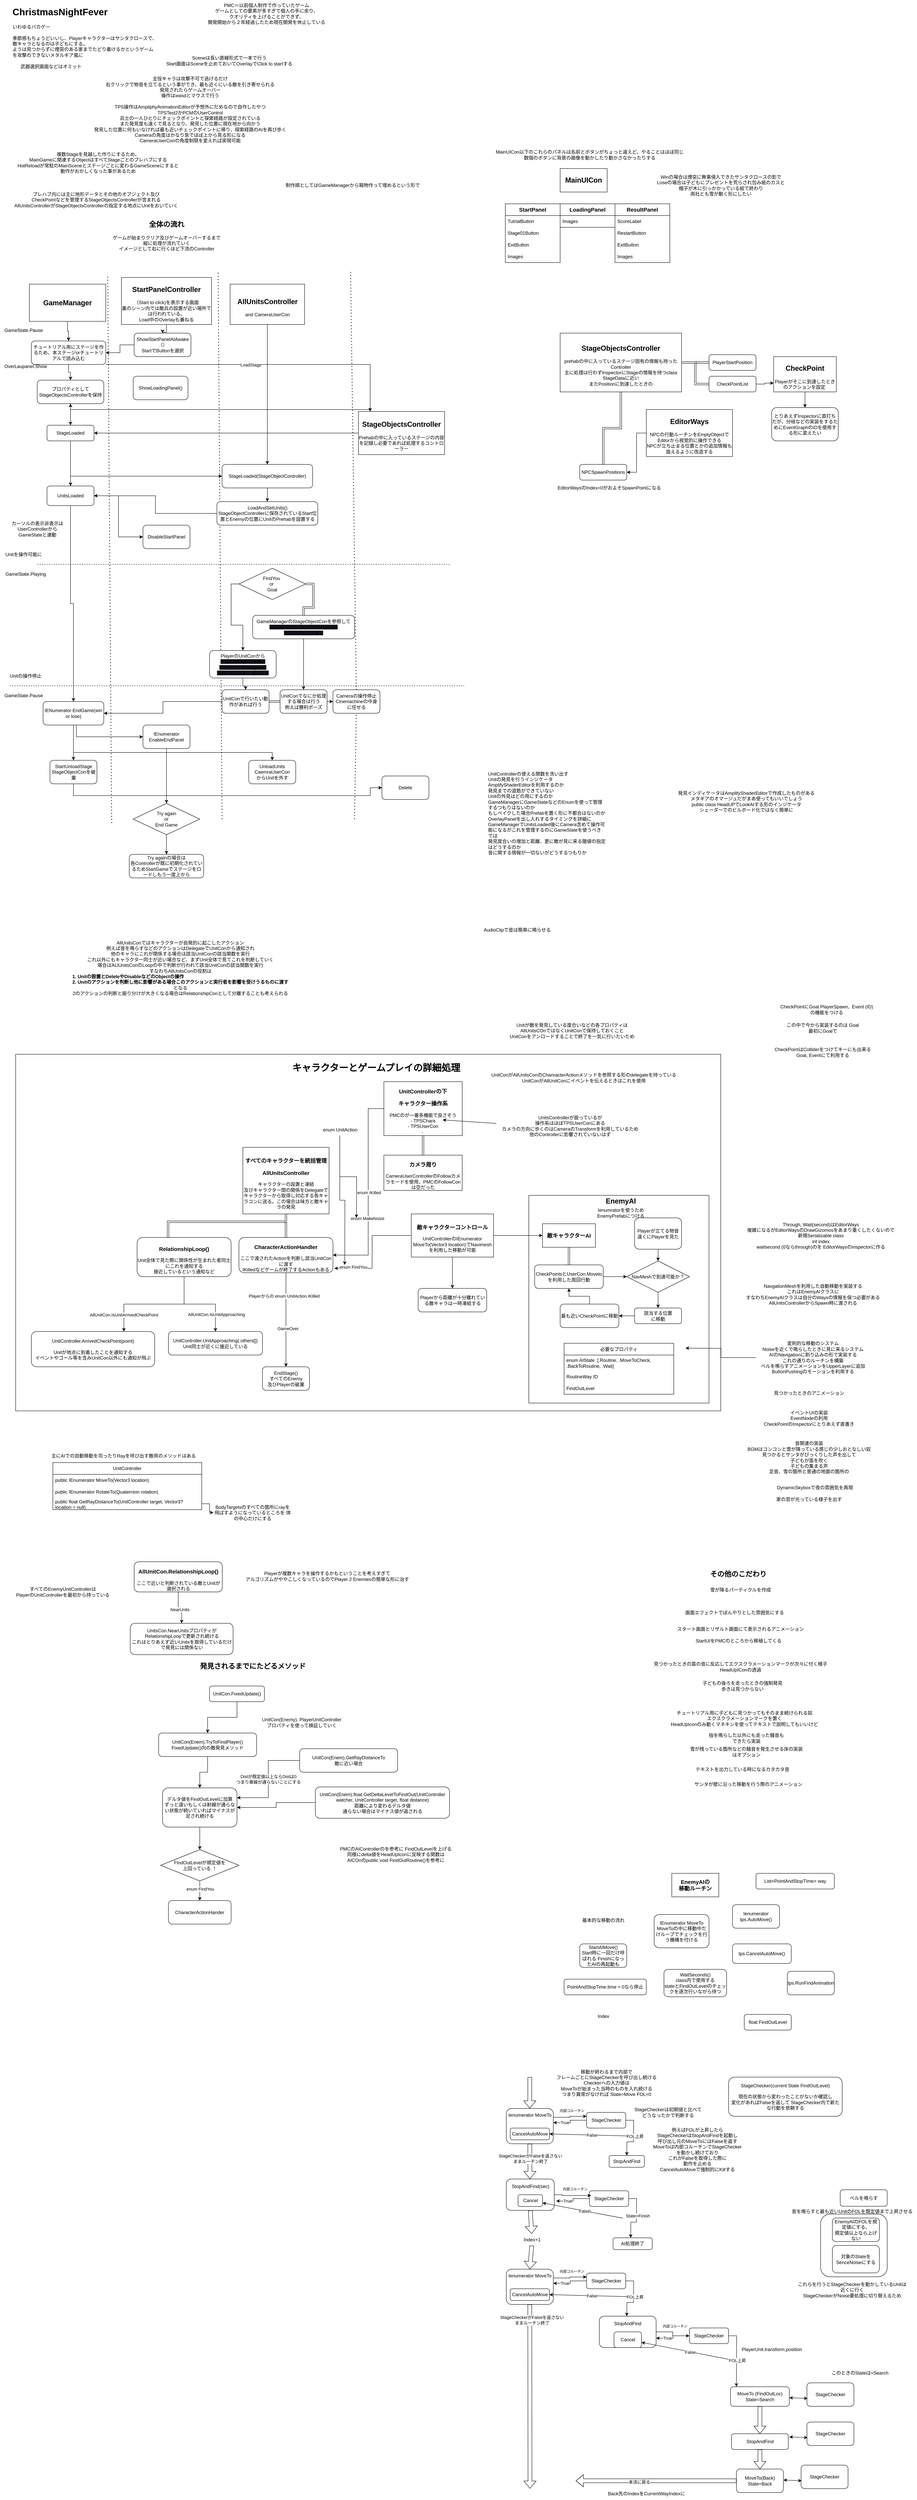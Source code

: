 <mxfile version="24.7.5">
  <diagram name="ページ1" id="IcnlXymfl3ra3HIMCKri">
    <mxGraphModel dx="2049" dy="1196" grid="1" gridSize="10" guides="1" tooltips="1" connect="1" arrows="1" fold="1" page="1" pageScale="1" pageWidth="1200" pageHeight="1920" math="0" shadow="0">
      <root>
        <mxCell id="0" />
        <mxCell id="1" parent="0" />
        <mxCell id="jXujLD4FF0cwBqFkgT6Y-153" value="" style="rounded=1;whiteSpace=wrap;html=1;" vertex="1" parent="1">
          <mxGeometry x="2095" y="5659.5" width="170" height="160" as="geometry" />
        </mxCell>
        <mxCell id="GcIDJ9KaJ4bPvR8jILLQ-74" value="" style="rounded=0;whiteSpace=wrap;html=1;movable=0;resizable=0;rotatable=0;deletable=0;editable=0;locked=1;connectable=0;" parent="1" vertex="1">
          <mxGeometry x="40" y="2700" width="1800" height="910" as="geometry" />
        </mxCell>
        <mxCell id="GcIDJ9KaJ4bPvR8jILLQ-184" value="" style="rounded=0;whiteSpace=wrap;html=1;movable=0;resizable=0;rotatable=0;deletable=0;editable=0;locked=1;connectable=0;" parent="1" vertex="1">
          <mxGeometry x="1350" y="3060" width="460" height="530" as="geometry" />
        </mxCell>
        <mxCell id="GcIDJ9KaJ4bPvR8jILLQ-157" value="" style="endArrow=none;dashed=1;html=1;dashPattern=1 3;strokeWidth=2;rounded=0;" parent="1" source="GcIDJ9KaJ4bPvR8jILLQ-261" edge="1">
          <mxGeometry width="50" height="50" relative="1" as="geometry">
            <mxPoint x="905" y="2100" as="sourcePoint" />
            <mxPoint x="895" y="700" as="targetPoint" />
          </mxGeometry>
        </mxCell>
        <mxCell id="GcIDJ9KaJ4bPvR8jILLQ-156" value="" style="endArrow=none;dashed=1;html=1;dashPattern=1 3;strokeWidth=2;rounded=0;" parent="1" edge="1">
          <mxGeometry width="50" height="50" relative="1" as="geometry">
            <mxPoint x="566.88" y="2100" as="sourcePoint" />
            <mxPoint x="556.88" y="700" as="targetPoint" />
          </mxGeometry>
        </mxCell>
        <mxCell id="GcIDJ9KaJ4bPvR8jILLQ-1" value="&lt;h1 style=&quot;margin-top: 0px;&quot;&gt;ChristmasNightFever&lt;/h1&gt;&lt;div&gt;いわゆるバカゲー&lt;/div&gt;&lt;div&gt;&lt;br&gt;&lt;/div&gt;&lt;div&gt;&lt;span style=&quot;text-wrap: nowrap;&quot;&gt;季節感もちょうどいいし、Playerキャラクターはサンタクロースで、&lt;/span&gt;&lt;div style=&quot;text-wrap: nowrap;&quot;&gt;敵キャラとなるのは子どもにする。&lt;/div&gt;&lt;div style=&quot;text-wrap: nowrap;&quot;&gt;ようは見つからずに煙突のある家までたどり着けるかというゲーム&lt;/div&gt;&lt;div style=&quot;text-wrap: nowrap;&quot;&gt;を攻撃のできないメタルギア風に&lt;/div&gt;&lt;/div&gt;" style="text;html=1;whiteSpace=wrap;overflow=hidden;rounded=0;align=left;" parent="1" vertex="1">
          <mxGeometry x="30" y="20" width="400" height="140" as="geometry" />
        </mxCell>
        <mxCell id="GcIDJ9KaJ4bPvR8jILLQ-3" value="武器選択画面などはオミット" style="text;html=1;align=center;verticalAlign=middle;resizable=0;points=[];autosize=1;strokeColor=none;fillColor=none;" parent="1" vertex="1">
          <mxGeometry x="40" y="165" width="180" height="30" as="geometry" />
        </mxCell>
        <mxCell id="GcIDJ9KaJ4bPvR8jILLQ-4" value="Sceneは長い直線形式で一本で行う&lt;div&gt;Start画面はSceneを止めておいてOverlayでClick to startする&lt;/div&gt;" style="text;html=1;align=center;verticalAlign=middle;resizable=0;points=[];autosize=1;strokeColor=none;fillColor=none;" parent="1" vertex="1">
          <mxGeometry x="410" y="145" width="350" height="40" as="geometry" />
        </mxCell>
        <mxCell id="GcIDJ9KaJ4bPvR8jILLQ-5" value="主役キャラは攻撃不可で逃げるだけ&lt;div&gt;右クリックで物音を立てるという事ができ、最も近くにいる敵を引き寄せられる&lt;/div&gt;&lt;div&gt;発見されたらゲームオーバー&lt;/div&gt;&lt;div&gt;操作はwasdとマウスで行う&lt;/div&gt;&lt;div&gt;&lt;br&gt;&lt;/div&gt;&lt;div&gt;TPS操作はAmpliphyAnimationEditorが予想外にだめなので自作したやつ&lt;/div&gt;&lt;div&gt;TPSTest2かPCMのUserControl&lt;/div&gt;&lt;div&gt;兵士の一人ひとりにチェックポイントと探索経路が設定されている&lt;/div&gt;&lt;div&gt;また発見度も遠くで見るとなり、発見した位置に現在地から向かう&lt;/div&gt;&lt;div&gt;発見した位置に何もいなければ最も近いチェックポイントに帰り、探索経路のAIを再び歩く&lt;/div&gt;&lt;div&gt;Cameraの角度はかなり急でほぼ上から見る形になる&lt;/div&gt;&lt;div&gt;CameraUserConの角度制限を変えれば実現可能&lt;/div&gt;" style="text;html=1;align=center;verticalAlign=middle;resizable=0;points=[];autosize=1;strokeColor=none;fillColor=none;" parent="1" vertex="1">
          <mxGeometry x="230" y="195" width="510" height="190" as="geometry" />
        </mxCell>
        <mxCell id="GcIDJ9KaJ4bPvR8jILLQ-101" value="" style="edgeStyle=orthogonalEdgeStyle;rounded=0;orthogonalLoop=1;jettySize=auto;html=1;" parent="1" source="GcIDJ9KaJ4bPvR8jILLQ-6" target="GcIDJ9KaJ4bPvR8jILLQ-100" edge="1">
          <mxGeometry relative="1" as="geometry" />
        </mxCell>
        <mxCell id="GcIDJ9KaJ4bPvR8jILLQ-6" value="&lt;h2&gt;StartPanelController&lt;/h2&gt;&lt;div&gt;（Start to click)を表示する画面&lt;/div&gt;&lt;div&gt;裏のシーン内では敵兵の設置が近い場所では行われている。&lt;/div&gt;&lt;div&gt;Load中のOverlayも兼ねる&lt;/div&gt;" style="rounded=0;whiteSpace=wrap;html=1;" parent="1" vertex="1">
          <mxGeometry x="310" y="718" width="230" height="120" as="geometry" />
        </mxCell>
        <mxCell id="GcIDJ9KaJ4bPvR8jILLQ-98" value="" style="edgeStyle=orthogonalEdgeStyle;rounded=0;orthogonalLoop=1;jettySize=auto;html=1;" parent="1" source="GcIDJ9KaJ4bPvR8jILLQ-7" target="GcIDJ9KaJ4bPvR8jILLQ-79" edge="1">
          <mxGeometry relative="1" as="geometry" />
        </mxCell>
        <mxCell id="GcIDJ9KaJ4bPvR8jILLQ-7" value="&lt;h2&gt;GameManager&lt;/h2&gt;" style="whiteSpace=wrap;html=1;rounded=0;" parent="1" vertex="1">
          <mxGeometry x="75" y="735" width="195" height="95" as="geometry" />
        </mxCell>
        <mxCell id="GcIDJ9KaJ4bPvR8jILLQ-41" style="edgeStyle=orthogonalEdgeStyle;rounded=0;orthogonalLoop=1;jettySize=auto;html=1;entryX=1;entryY=0.5;entryDx=0;entryDy=0;" parent="1" source="GcIDJ9KaJ4bPvR8jILLQ-9" target="GcIDJ9KaJ4bPvR8jILLQ-40" edge="1">
          <mxGeometry relative="1" as="geometry">
            <Array as="points">
              <mxPoint x="940" y="2838.5" />
              <mxPoint x="940" y="3212.5" />
            </Array>
          </mxGeometry>
        </mxCell>
        <mxCell id="GcIDJ9KaJ4bPvR8jILLQ-47" value="enum MakeNoize" style="edgeLabel;html=1;align=center;verticalAlign=middle;resizable=0;points=[];" parent="GcIDJ9KaJ4bPvR8jILLQ-41" vertex="1" connectable="0">
          <mxGeometry x="0.269" y="-2" relative="1" as="geometry">
            <mxPoint as="offset" />
          </mxGeometry>
        </mxCell>
        <mxCell id="GcIDJ9KaJ4bPvR8jILLQ-66" value="enum IKilled" style="edgeLabel;html=1;align=center;verticalAlign=middle;resizable=0;points=[];" parent="GcIDJ9KaJ4bPvR8jILLQ-41" vertex="1" connectable="0">
          <mxGeometry x="0.008" y="2" relative="1" as="geometry">
            <mxPoint as="offset" />
          </mxGeometry>
        </mxCell>
        <mxCell id="GcIDJ9KaJ4bPvR8jILLQ-9" value="&lt;h3&gt;UnitControllerの下&lt;/h3&gt;&lt;h3&gt;キャラクター操作系&lt;/h3&gt;&lt;div&gt;PMCのが一番多機能で良さそう&lt;/div&gt;&lt;div&gt;- TPSChara&lt;/div&gt;&lt;div&gt;- TPSUserCon&lt;/div&gt;&lt;div&gt;-&amp;nbsp;&lt;/div&gt;" style="rounded=0;whiteSpace=wrap;html=1;" parent="1" vertex="1">
          <mxGeometry x="980" y="2770" width="200" height="137.5" as="geometry" />
        </mxCell>
        <mxCell id="GcIDJ9KaJ4bPvR8jILLQ-10" value="" style="endArrow=classic;html=1;rounded=0;exitX=-0.008;exitY=0.414;exitDx=0;exitDy=0;exitPerimeter=0;" parent="1" source="GcIDJ9KaJ4bPvR8jILLQ-11" edge="1">
          <mxGeometry width="50" height="50" relative="1" as="geometry">
            <mxPoint x="1260" y="2867.5" as="sourcePoint" />
            <mxPoint x="1130" y="2867.5" as="targetPoint" />
          </mxGeometry>
        </mxCell>
        <mxCell id="GcIDJ9KaJ4bPvR8jILLQ-11" value="UnitsControllerが扱っているが&lt;div&gt;操作系はほぼTPSUserConにある&lt;/div&gt;&lt;div&gt;カメラの方向に歩くのはCameraのTransformを利用しているため&lt;/div&gt;&lt;div&gt;他のControllerに影響されていないはず&lt;/div&gt;" style="text;html=1;align=center;verticalAlign=middle;resizable=0;points=[];autosize=1;strokeColor=none;fillColor=none;" parent="1" vertex="1">
          <mxGeometry x="1270" y="2847.5" width="370" height="70" as="geometry" />
        </mxCell>
        <mxCell id="GcIDJ9KaJ4bPvR8jILLQ-13" style="edgeStyle=orthogonalEdgeStyle;rounded=0;orthogonalLoop=1;jettySize=auto;html=1;entryX=0.5;entryY=1;entryDx=0;entryDy=0;shape=link;" parent="1" source="GcIDJ9KaJ4bPvR8jILLQ-12" target="GcIDJ9KaJ4bPvR8jILLQ-9" edge="1">
          <mxGeometry relative="1" as="geometry" />
        </mxCell>
        <mxCell id="GcIDJ9KaJ4bPvR8jILLQ-12" value="&lt;h3&gt;カメラ周り&lt;/h3&gt;&lt;div&gt;CameraUserControllerのFollowカメラモードを使用、PMCのFollowConは空だった&lt;/div&gt;" style="whiteSpace=wrap;html=1;" parent="1" vertex="1">
          <mxGeometry x="980" y="2957.5" width="200" height="90" as="geometry" />
        </mxCell>
        <mxCell id="GcIDJ9KaJ4bPvR8jILLQ-16" value="" style="edgeStyle=orthogonalEdgeStyle;rounded=0;orthogonalLoop=1;jettySize=auto;html=1;" parent="1" source="GcIDJ9KaJ4bPvR8jILLQ-14" target="GcIDJ9KaJ4bPvR8jILLQ-15" edge="1">
          <mxGeometry relative="1" as="geometry" />
        </mxCell>
        <mxCell id="GcIDJ9KaJ4bPvR8jILLQ-36" style="edgeStyle=orthogonalEdgeStyle;rounded=0;orthogonalLoop=1;jettySize=auto;html=1;" parent="1" source="GcIDJ9KaJ4bPvR8jILLQ-14" target="GcIDJ9KaJ4bPvR8jILLQ-37" edge="1">
          <mxGeometry relative="1" as="geometry">
            <mxPoint x="1155" y="3327.5" as="targetPoint" />
          </mxGeometry>
        </mxCell>
        <mxCell id="GcIDJ9KaJ4bPvR8jILLQ-14" value="&lt;h3&gt;敵キャラクターコントロール&lt;br&gt;&lt;/h3&gt;&lt;div&gt;UnitControllerのIEnumerator MoveTo(Vector3 location)でNavimeshを利用した移動が可能&lt;/div&gt;" style="rounded=0;whiteSpace=wrap;html=1;" parent="1" vertex="1">
          <mxGeometry x="1050" y="3107.5" width="210" height="110" as="geometry" />
        </mxCell>
        <mxCell id="GcIDJ9KaJ4bPvR8jILLQ-19" style="edgeStyle=orthogonalEdgeStyle;rounded=0;orthogonalLoop=1;jettySize=auto;html=1;shape=link;" parent="1" source="GcIDJ9KaJ4bPvR8jILLQ-15" target="GcIDJ9KaJ4bPvR8jILLQ-18" edge="1">
          <mxGeometry relative="1" as="geometry" />
        </mxCell>
        <mxCell id="GcIDJ9KaJ4bPvR8jILLQ-15" value="&lt;h3&gt;敵キャラクターAI&lt;/h3&gt;" style="whiteSpace=wrap;html=1;rounded=0;" parent="1" vertex="1">
          <mxGeometry x="1385" y="3132.5" width="135" height="60" as="geometry" />
        </mxCell>
        <mxCell id="GcIDJ9KaJ4bPvR8jILLQ-26" style="edgeStyle=orthogonalEdgeStyle;rounded=0;orthogonalLoop=1;jettySize=auto;html=1;" parent="1" source="GcIDJ9KaJ4bPvR8jILLQ-18" target="GcIDJ9KaJ4bPvR8jILLQ-25" edge="1">
          <mxGeometry relative="1" as="geometry" />
        </mxCell>
        <mxCell id="GcIDJ9KaJ4bPvR8jILLQ-18" value="CheckPointsとUserCon.Movetoを利用した周回行動" style="rounded=1;whiteSpace=wrap;html=1;" parent="1" vertex="1">
          <mxGeometry x="1365" y="3237.5" width="175" height="60" as="geometry" />
        </mxCell>
        <mxCell id="GcIDJ9KaJ4bPvR8jILLQ-27" style="edgeStyle=orthogonalEdgeStyle;rounded=0;orthogonalLoop=1;jettySize=auto;html=1;" parent="1" source="GcIDJ9KaJ4bPvR8jILLQ-21" target="GcIDJ9KaJ4bPvR8jILLQ-25" edge="1">
          <mxGeometry relative="1" as="geometry" />
        </mxCell>
        <mxCell id="GcIDJ9KaJ4bPvR8jILLQ-21" value="Playerが立てる物音&lt;div&gt;遠くにPlayerを見た&lt;/div&gt;" style="rounded=1;whiteSpace=wrap;html=1;" parent="1" vertex="1">
          <mxGeometry x="1620" y="3117.5" width="120" height="80" as="geometry" />
        </mxCell>
        <mxCell id="GcIDJ9KaJ4bPvR8jILLQ-28" style="edgeStyle=orthogonalEdgeStyle;rounded=0;orthogonalLoop=1;jettySize=auto;html=1;" parent="1" source="GcIDJ9KaJ4bPvR8jILLQ-25" target="GcIDJ9KaJ4bPvR8jILLQ-29" edge="1">
          <mxGeometry relative="1" as="geometry">
            <mxPoint x="1680" y="3357.5" as="targetPoint" />
          </mxGeometry>
        </mxCell>
        <mxCell id="GcIDJ9KaJ4bPvR8jILLQ-25" value="NavMeshで到達可能か？" style="rhombus;whiteSpace=wrap;html=1;" parent="1" vertex="1">
          <mxGeometry x="1600" y="3227.5" width="160" height="80" as="geometry" />
        </mxCell>
        <mxCell id="GcIDJ9KaJ4bPvR8jILLQ-33" style="edgeStyle=orthogonalEdgeStyle;rounded=0;orthogonalLoop=1;jettySize=auto;html=1;" parent="1" source="GcIDJ9KaJ4bPvR8jILLQ-29" target="GcIDJ9KaJ4bPvR8jILLQ-32" edge="1">
          <mxGeometry relative="1" as="geometry" />
        </mxCell>
        <mxCell id="GcIDJ9KaJ4bPvR8jILLQ-29" value="該当する位置&lt;div&gt;に移動&lt;/div&gt;" style="rounded=1;whiteSpace=wrap;html=1;" parent="1" vertex="1">
          <mxGeometry x="1620" y="3347.5" width="120" height="40" as="geometry" />
        </mxCell>
        <mxCell id="GcIDJ9KaJ4bPvR8jILLQ-34" value="" style="edgeStyle=orthogonalEdgeStyle;rounded=0;orthogonalLoop=1;jettySize=auto;html=1;" parent="1" source="GcIDJ9KaJ4bPvR8jILLQ-32" target="GcIDJ9KaJ4bPvR8jILLQ-18" edge="1">
          <mxGeometry relative="1" as="geometry" />
        </mxCell>
        <mxCell id="GcIDJ9KaJ4bPvR8jILLQ-32" value="最も近いCheckPointに移動" style="rounded=1;whiteSpace=wrap;html=1;" parent="1" vertex="1">
          <mxGeometry x="1430" y="3337.5" width="150" height="60" as="geometry" />
        </mxCell>
        <mxCell id="GcIDJ9KaJ4bPvR8jILLQ-37" value="Playerから距離が十分離れている敵キャラは一時凍結する" style="rounded=1;whiteSpace=wrap;html=1;" parent="1" vertex="1">
          <mxGeometry x="1067.5" y="3297.5" width="175" height="60" as="geometry" />
        </mxCell>
        <mxCell id="GcIDJ9KaJ4bPvR8jILLQ-42" value="" style="edgeStyle=orthogonalEdgeStyle;rounded=0;orthogonalLoop=1;jettySize=auto;html=1;shape=link;" parent="1" source="GcIDJ9KaJ4bPvR8jILLQ-38" target="GcIDJ9KaJ4bPvR8jILLQ-40" edge="1">
          <mxGeometry relative="1" as="geometry" />
        </mxCell>
        <mxCell id="GcIDJ9KaJ4bPvR8jILLQ-38" value="&lt;h3&gt;すべてのキャラクターを統括管理&lt;/h3&gt;&lt;h3&gt;AllUnitsController&lt;/h3&gt;&lt;div&gt;キャラクターの設置と凍結&lt;/div&gt;&lt;div&gt;及びキャラクター間の関係をDelegateでキャラクターから取得し対応する各キャラコンに送る。この場合は味方と敵キャラの発見&lt;/div&gt;" style="rounded=0;whiteSpace=wrap;html=1;" parent="1" vertex="1">
          <mxGeometry x="620" y="2937.5" width="220" height="170" as="geometry" />
        </mxCell>
        <mxCell id="GcIDJ9KaJ4bPvR8jILLQ-39" value="PMC＝以前個人制作で作っていたゲーム&lt;div&gt;ゲームとしての要素が多すぎで個人の手に余り、&lt;/div&gt;&lt;div&gt;クオリティを上げることができず、&lt;/div&gt;&lt;div&gt;開発開始から２年経過したため現在開発を休止している&lt;/div&gt;" style="text;html=1;align=center;verticalAlign=middle;resizable=0;points=[];autosize=1;strokeColor=none;fillColor=none;" parent="1" vertex="1">
          <mxGeometry x="520" y="10" width="320" height="70" as="geometry" />
        </mxCell>
        <mxCell id="GcIDJ9KaJ4bPvR8jILLQ-52" style="edgeStyle=orthogonalEdgeStyle;rounded=0;orthogonalLoop=1;jettySize=auto;html=1;" parent="1" source="GcIDJ9KaJ4bPvR8jILLQ-40" target="GcIDJ9KaJ4bPvR8jILLQ-71" edge="1">
          <mxGeometry relative="1" as="geometry">
            <mxPoint x="730" y="3457.5" as="targetPoint" />
          </mxGeometry>
        </mxCell>
        <mxCell id="GcIDJ9KaJ4bPvR8jILLQ-53" value="GameOver" style="edgeLabel;html=1;align=center;verticalAlign=middle;resizable=0;points=[];" parent="GcIDJ9KaJ4bPvR8jILLQ-52" vertex="1" connectable="0">
          <mxGeometry x="0.183" y="5" relative="1" as="geometry">
            <mxPoint as="offset" />
          </mxGeometry>
        </mxCell>
        <mxCell id="GcIDJ9KaJ4bPvR8jILLQ-67" value="Playerからの enum UnitAction.IKilled" style="edgeLabel;html=1;align=center;verticalAlign=middle;resizable=0;points=[];" parent="GcIDJ9KaJ4bPvR8jILLQ-52" vertex="1" connectable="0">
          <mxGeometry x="-0.503" y="-5" relative="1" as="geometry">
            <mxPoint as="offset" />
          </mxGeometry>
        </mxCell>
        <mxCell id="GcIDJ9KaJ4bPvR8jILLQ-40" value="&lt;h3&gt;CharacterActionHandler&lt;/h3&gt;&lt;div&gt;ここで渡されたActionを判断し該当UnitConに渡す&lt;/div&gt;&lt;div&gt;IKilledなどゲームが終了するActionもある&lt;/div&gt;" style="rounded=1;whiteSpace=wrap;html=1;" parent="1" vertex="1">
          <mxGeometry x="610" y="3167.5" width="240" height="90" as="geometry" />
        </mxCell>
        <mxCell id="GcIDJ9KaJ4bPvR8jILLQ-45" value="AllUnitsConではキャラクターが自発的に起こしたアクション&lt;div&gt;例えば音を鳴らすなどのアクションはDelegateでUnitConから通知され&lt;/div&gt;&lt;div&gt;他のキャラにこれが関係する場合は該当UnitConの該当関数を実行&lt;/div&gt;&lt;div&gt;これ以外にもキャラクター同士が近い場合など、まずUnit全体で見てこれを判断していく&lt;/div&gt;&lt;div&gt;場合はALlUnitsConのLoopの中で判断が行われて該当UnitConの該当関数を実行&lt;/div&gt;&lt;div&gt;すなわちAllUnitsConの役割は&lt;/div&gt;&lt;div style=&quot;text-align: left;&quot;&gt;&lt;b&gt;1. Unitの設置とDeleteやDisableなどのObjectの操作&lt;/b&gt;&lt;/div&gt;&lt;div style=&quot;text-align: left;&quot;&gt;&lt;b&gt;2. Unitのアクションを判断し他に影響がある場合このアクションと実行者を影響を受けうるものに渡す&lt;/b&gt;&lt;/div&gt;&lt;div&gt;となる&lt;/div&gt;&lt;div&gt;2のアクションの判断と振り分けが大きくなる場合はRelationshipConとして分離することも考えられる&lt;/div&gt;" style="text;html=1;align=center;verticalAlign=middle;resizable=0;points=[];autosize=1;strokeColor=none;fillColor=none;" parent="1" vertex="1">
          <mxGeometry x="170" y="2400" width="580" height="160" as="geometry" />
        </mxCell>
        <mxCell id="GcIDJ9KaJ4bPvR8jILLQ-58" style="edgeStyle=orthogonalEdgeStyle;rounded=0;orthogonalLoop=1;jettySize=auto;html=1;" parent="1" source="GcIDJ9KaJ4bPvR8jILLQ-46" target="GcIDJ9KaJ4bPvR8jILLQ-60" edge="1">
          <mxGeometry relative="1" as="geometry">
            <mxPoint x="470" y="3397.5" as="targetPoint" />
          </mxGeometry>
        </mxCell>
        <mxCell id="GcIDJ9KaJ4bPvR8jILLQ-64" value="AllUnitCon.IsUnitApproaching" style="edgeLabel;html=1;align=center;verticalAlign=middle;resizable=0;points=[];" parent="GcIDJ9KaJ4bPvR8jILLQ-58" vertex="1" connectable="0">
          <mxGeometry x="0.601" y="1" relative="1" as="geometry">
            <mxPoint x="1" as="offset" />
          </mxGeometry>
        </mxCell>
        <mxCell id="GcIDJ9KaJ4bPvR8jILLQ-63" style="edgeStyle=orthogonalEdgeStyle;rounded=0;orthogonalLoop=1;jettySize=auto;html=1;entryX=0.75;entryY=0;entryDx=0;entryDy=0;" parent="1" source="GcIDJ9KaJ4bPvR8jILLQ-46" target="GcIDJ9KaJ4bPvR8jILLQ-62" edge="1">
          <mxGeometry relative="1" as="geometry" />
        </mxCell>
        <mxCell id="GcIDJ9KaJ4bPvR8jILLQ-65" value="AllUnitCon.IsUnitArrivedCheckPoint" style="edgeLabel;html=1;align=center;verticalAlign=middle;resizable=0;points=[];" parent="GcIDJ9KaJ4bPvR8jILLQ-63" vertex="1" connectable="0">
          <mxGeometry x="0.709" y="-1" relative="1" as="geometry">
            <mxPoint as="offset" />
          </mxGeometry>
        </mxCell>
        <mxCell id="GcIDJ9KaJ4bPvR8jILLQ-46" value="&lt;h3&gt;RelationshipLoop()&lt;/h3&gt;&lt;div&gt;Unit全体で見た際に関係性が生まれた者同士にこれを通知する&lt;/div&gt;&lt;div&gt;接近しているという通知など&lt;/div&gt;" style="rounded=1;whiteSpace=wrap;html=1;" parent="1" vertex="1">
          <mxGeometry x="350" y="3167.5" width="240" height="100" as="geometry" />
        </mxCell>
        <mxCell id="GcIDJ9KaJ4bPvR8jILLQ-48" style="edgeStyle=orthogonalEdgeStyle;rounded=0;orthogonalLoop=1;jettySize=auto;html=1;entryX=1.015;entryY=0.875;entryDx=0;entryDy=0;entryPerimeter=0;" parent="1" source="GcIDJ9KaJ4bPvR8jILLQ-14" target="GcIDJ9KaJ4bPvR8jILLQ-40" edge="1">
          <mxGeometry relative="1" as="geometry" />
        </mxCell>
        <mxCell id="GcIDJ9KaJ4bPvR8jILLQ-49" value="enum FindYou" style="edgeLabel;html=1;align=center;verticalAlign=middle;resizable=0;points=[];" parent="GcIDJ9KaJ4bPvR8jILLQ-48" vertex="1" connectable="0">
          <mxGeometry x="0.658" y="-4" relative="1" as="geometry">
            <mxPoint as="offset" />
          </mxGeometry>
        </mxCell>
        <mxCell id="GcIDJ9KaJ4bPvR8jILLQ-51" style="edgeStyle=orthogonalEdgeStyle;rounded=0;orthogonalLoop=1;jettySize=auto;html=1;shape=link;" parent="1" source="GcIDJ9KaJ4bPvR8jILLQ-38" target="GcIDJ9KaJ4bPvR8jILLQ-46" edge="1">
          <mxGeometry relative="1" as="geometry">
            <Array as="points">
              <mxPoint x="730" y="3127.5" />
              <mxPoint x="429" y="3127.5" />
            </Array>
          </mxGeometry>
        </mxCell>
        <mxCell id="GcIDJ9KaJ4bPvR8jILLQ-55" style="edgeStyle=orthogonalEdgeStyle;rounded=0;orthogonalLoop=1;jettySize=auto;html=1;" parent="1" source="GcIDJ9KaJ4bPvR8jILLQ-54" edge="1">
          <mxGeometry relative="1" as="geometry">
            <mxPoint x="910" y="3117.5" as="targetPoint" />
          </mxGeometry>
        </mxCell>
        <mxCell id="GcIDJ9KaJ4bPvR8jILLQ-57" style="edgeStyle=orthogonalEdgeStyle;rounded=0;orthogonalLoop=1;jettySize=auto;html=1;" parent="1" source="GcIDJ9KaJ4bPvR8jILLQ-54" edge="1">
          <mxGeometry relative="1" as="geometry">
            <mxPoint x="880" y="3237.5" as="targetPoint" />
          </mxGeometry>
        </mxCell>
        <mxCell id="GcIDJ9KaJ4bPvR8jILLQ-54" value="enum UnitAction" style="text;html=1;align=center;verticalAlign=middle;resizable=0;points=[];autosize=1;strokeColor=none;fillColor=none;" parent="1" vertex="1">
          <mxGeometry x="812.5" y="2877.5" width="110" height="30" as="geometry" />
        </mxCell>
        <mxCell id="GcIDJ9KaJ4bPvR8jILLQ-60" value="UnitController.UnitApproaching( others[])&lt;div&gt;Unit同士が近くに接近している&lt;/div&gt;" style="rounded=1;whiteSpace=wrap;html=1;" parent="1" vertex="1">
          <mxGeometry x="430" y="3407.5" width="240" height="60" as="geometry" />
        </mxCell>
        <mxCell id="GcIDJ9KaJ4bPvR8jILLQ-62" value="&lt;div&gt;&lt;span style=&quot;background-color: initial;&quot;&gt;UnitController.ArrivedCheckPoint(point)&lt;/span&gt;&lt;br&gt;&lt;/div&gt;&lt;div&gt;&lt;span style=&quot;background-color: initial;&quot;&gt;&lt;br&gt;&lt;/span&gt;&lt;/div&gt;&lt;div&gt;&lt;/div&gt;&lt;div&gt;Unitが地点に到着したことを通知する&lt;/div&gt;&lt;div&gt;イベントやゴール等を含みUnitCon以外にも通知が飛ぶ&lt;/div&gt;" style="rounded=1;whiteSpace=wrap;html=1;" parent="1" vertex="1">
          <mxGeometry x="80" y="3407.5" width="315" height="90" as="geometry" />
        </mxCell>
        <mxCell id="GcIDJ9KaJ4bPvR8jILLQ-68" value="複数Stageを見越した作りにするため、&lt;div&gt;MainGameに関連するObjectはすべてStageごとのプレハブにする&lt;/div&gt;&lt;div&gt;HotReloadが常駐のMainSceneとステージごとに変わるGameSceneにすると&lt;/div&gt;&lt;div&gt;動作がおかしくなった事があるため&lt;/div&gt;" style="text;html=1;align=center;verticalAlign=middle;resizable=0;points=[];autosize=1;strokeColor=none;fillColor=none;" parent="1" vertex="1">
          <mxGeometry x="35" y="390" width="430" height="70" as="geometry" />
        </mxCell>
        <mxCell id="GcIDJ9KaJ4bPvR8jILLQ-71" value="&lt;div&gt;EndStage()&lt;/div&gt;すべてのEnemy&lt;div&gt;及びPlayerの破棄&lt;/div&gt;" style="rounded=1;whiteSpace=wrap;html=1;" parent="1" vertex="1">
          <mxGeometry x="670" y="3497.5" width="120" height="60" as="geometry" />
        </mxCell>
        <mxCell id="GcIDJ9KaJ4bPvR8jILLQ-73" value="プレハブ内には主に地形データとその他のオブジェクト及び&lt;div&gt;CheckPointなどを管理するStageObjectsControllerが含まれる&lt;/div&gt;&lt;div&gt;AllUnitsControllerがStageObjectsControllerの指定する地点にUnitをおいていく&lt;/div&gt;" style="text;html=1;align=center;verticalAlign=middle;resizable=0;points=[];autosize=1;strokeColor=none;fillColor=none;" parent="1" vertex="1">
          <mxGeometry x="25" y="490" width="440" height="60" as="geometry" />
        </mxCell>
        <mxCell id="GcIDJ9KaJ4bPvR8jILLQ-76" value="&lt;h1&gt;キャラクターとゲームプレイの詳細処理&lt;/h1&gt;" style="text;html=1;align=center;verticalAlign=middle;resizable=0;points=[];autosize=1;strokeColor=none;fillColor=none;" parent="1" vertex="1">
          <mxGeometry x="730" y="2700" width="460" height="70" as="geometry" />
        </mxCell>
        <mxCell id="GcIDJ9KaJ4bPvR8jILLQ-77" value="&lt;h2&gt;全体の流れ&lt;/h2&gt;&lt;div&gt;ゲームが始まりクリア及びゲームオーバーするまで&lt;/div&gt;&lt;div&gt;縦に処理が流れていく&lt;/div&gt;&lt;div&gt;イメージとして右に行くほど下流のController&lt;/div&gt;" style="text;html=1;align=center;verticalAlign=middle;resizable=0;points=[];autosize=1;strokeColor=none;fillColor=none;" parent="1" vertex="1">
          <mxGeometry x="275" y="550" width="300" height="110" as="geometry" />
        </mxCell>
        <mxCell id="GcIDJ9KaJ4bPvR8jILLQ-83" value="" style="edgeStyle=orthogonalEdgeStyle;rounded=0;orthogonalLoop=1;jettySize=auto;html=1;" parent="1" source="GcIDJ9KaJ4bPvR8jILLQ-79" target="GcIDJ9KaJ4bPvR8jILLQ-82" edge="1">
          <mxGeometry relative="1" as="geometry">
            <Array as="points">
              <mxPoint x="945" y="940" />
            </Array>
          </mxGeometry>
        </mxCell>
        <mxCell id="GcIDJ9KaJ4bPvR8jILLQ-84" value="LoadStage" style="edgeLabel;html=1;align=center;verticalAlign=middle;resizable=0;points=[];" parent="GcIDJ9KaJ4bPvR8jILLQ-83" vertex="1" connectable="0">
          <mxGeometry x="-0.07" y="-1" relative="1" as="geometry">
            <mxPoint as="offset" />
          </mxGeometry>
        </mxCell>
        <mxCell id="GcIDJ9KaJ4bPvR8jILLQ-99" value="" style="edgeStyle=orthogonalEdgeStyle;rounded=0;orthogonalLoop=1;jettySize=auto;html=1;" parent="1" source="GcIDJ9KaJ4bPvR8jILLQ-79" target="GcIDJ9KaJ4bPvR8jILLQ-89" edge="1">
          <mxGeometry relative="1" as="geometry" />
        </mxCell>
        <mxCell id="GcIDJ9KaJ4bPvR8jILLQ-79" value="チュートリアル用にステージを作るため、本ステージorチュートリアルで読み込む" style="rounded=1;whiteSpace=wrap;html=1;" parent="1" vertex="1">
          <mxGeometry x="80" y="880" width="190" height="60" as="geometry" />
        </mxCell>
        <mxCell id="GcIDJ9KaJ4bPvR8jILLQ-86" style="edgeStyle=orthogonalEdgeStyle;rounded=0;orthogonalLoop=1;jettySize=auto;html=1;entryX=0.5;entryY=0;entryDx=0;entryDy=0;" parent="1" source="GcIDJ9KaJ4bPvR8jILLQ-80" target="GcIDJ9KaJ4bPvR8jILLQ-85" edge="1">
          <mxGeometry relative="1" as="geometry" />
        </mxCell>
        <mxCell id="GcIDJ9KaJ4bPvR8jILLQ-80" value="&lt;h2&gt;AllUnitsController&lt;/h2&gt;&lt;div&gt;and CameraUserCon&lt;/div&gt;" style="rounded=0;whiteSpace=wrap;html=1;" parent="1" vertex="1">
          <mxGeometry x="587.5" y="735" width="190" height="103" as="geometry" />
        </mxCell>
        <mxCell id="GcIDJ9KaJ4bPvR8jILLQ-91" style="edgeStyle=orthogonalEdgeStyle;rounded=0;orthogonalLoop=1;jettySize=auto;html=1;" parent="1" source="GcIDJ9KaJ4bPvR8jILLQ-82" target="GcIDJ9KaJ4bPvR8jILLQ-89" edge="1">
          <mxGeometry relative="1" as="geometry">
            <Array as="points">
              <mxPoint x="945" y="1055" />
              <mxPoint x="180" y="1055" />
            </Array>
          </mxGeometry>
        </mxCell>
        <mxCell id="GcIDJ9KaJ4bPvR8jILLQ-94" value="" style="edgeStyle=orthogonalEdgeStyle;rounded=0;orthogonalLoop=1;jettySize=auto;html=1;" parent="1" source="GcIDJ9KaJ4bPvR8jILLQ-82" target="GcIDJ9KaJ4bPvR8jILLQ-93" edge="1">
          <mxGeometry relative="1" as="geometry">
            <Array as="points">
              <mxPoint x="560" y="1115" />
              <mxPoint x="560" y="1115" />
            </Array>
          </mxGeometry>
        </mxCell>
        <mxCell id="GcIDJ9KaJ4bPvR8jILLQ-82" value="&lt;h2&gt;StageObjectsController&lt;/h2&gt;&lt;div&gt;Prehabの中に入っているステージの内容を記録し必要であれば処理するコントローラー&lt;/div&gt;" style="rounded=0;whiteSpace=wrap;html=1;" parent="1" vertex="1">
          <mxGeometry x="915" y="1060" width="220" height="110" as="geometry" />
        </mxCell>
        <mxCell id="GcIDJ9KaJ4bPvR8jILLQ-104" value="" style="edgeStyle=orthogonalEdgeStyle;rounded=0;orthogonalLoop=1;jettySize=auto;html=1;" parent="1" source="GcIDJ9KaJ4bPvR8jILLQ-85" target="GcIDJ9KaJ4bPvR8jILLQ-103" edge="1">
          <mxGeometry relative="1" as="geometry" />
        </mxCell>
        <mxCell id="GcIDJ9KaJ4bPvR8jILLQ-85" value="StageLoaded(StageObjectController)" style="rounded=1;whiteSpace=wrap;html=1;" parent="1" vertex="1">
          <mxGeometry x="566.88" y="1195" width="231.25" height="60" as="geometry" />
        </mxCell>
        <mxCell id="GcIDJ9KaJ4bPvR8jILLQ-95" value="" style="edgeStyle=orthogonalEdgeStyle;rounded=0;orthogonalLoop=1;jettySize=auto;html=1;" parent="1" source="GcIDJ9KaJ4bPvR8jILLQ-89" target="GcIDJ9KaJ4bPvR8jILLQ-93" edge="1">
          <mxGeometry relative="1" as="geometry" />
        </mxCell>
        <mxCell id="GcIDJ9KaJ4bPvR8jILLQ-89" value="プロパティとしてStageObjectsControllerを保持" style="rounded=1;whiteSpace=wrap;html=1;" parent="1" vertex="1">
          <mxGeometry x="95" y="980" width="170" height="60" as="geometry" />
        </mxCell>
        <mxCell id="GcIDJ9KaJ4bPvR8jILLQ-97" style="edgeStyle=orthogonalEdgeStyle;rounded=0;orthogonalLoop=1;jettySize=auto;html=1;entryX=0;entryY=0.5;entryDx=0;entryDy=0;" parent="1" source="GcIDJ9KaJ4bPvR8jILLQ-93" target="GcIDJ9KaJ4bPvR8jILLQ-85" edge="1">
          <mxGeometry relative="1" as="geometry">
            <Array as="points">
              <mxPoint x="180" y="1225" />
            </Array>
          </mxGeometry>
        </mxCell>
        <mxCell id="GcIDJ9KaJ4bPvR8jILLQ-106" style="edgeStyle=orthogonalEdgeStyle;rounded=0;orthogonalLoop=1;jettySize=auto;html=1;entryX=0.5;entryY=0;entryDx=0;entryDy=0;" parent="1" source="GcIDJ9KaJ4bPvR8jILLQ-93" target="GcIDJ9KaJ4bPvR8jILLQ-105" edge="1">
          <mxGeometry relative="1" as="geometry" />
        </mxCell>
        <mxCell id="GcIDJ9KaJ4bPvR8jILLQ-93" value="StageLoaded" style="rounded=1;whiteSpace=wrap;html=1;" parent="1" vertex="1">
          <mxGeometry x="120" y="1095" width="120" height="40" as="geometry" />
        </mxCell>
        <mxCell id="GcIDJ9KaJ4bPvR8jILLQ-102" style="edgeStyle=orthogonalEdgeStyle;rounded=0;orthogonalLoop=1;jettySize=auto;html=1;" parent="1" source="GcIDJ9KaJ4bPvR8jILLQ-100" target="GcIDJ9KaJ4bPvR8jILLQ-79" edge="1">
          <mxGeometry relative="1" as="geometry" />
        </mxCell>
        <mxCell id="GcIDJ9KaJ4bPvR8jILLQ-100" value="ShowStartPanelAtAwake（）&lt;div&gt;StartでButtonを選択&lt;/div&gt;" style="rounded=1;whiteSpace=wrap;html=1;" parent="1" vertex="1">
          <mxGeometry x="342.5" y="860" width="145" height="60" as="geometry" />
        </mxCell>
        <mxCell id="GcIDJ9KaJ4bPvR8jILLQ-108" style="edgeStyle=orthogonalEdgeStyle;rounded=0;orthogonalLoop=1;jettySize=auto;html=1;entryX=1;entryY=0.5;entryDx=0;entryDy=0;" parent="1" source="GcIDJ9KaJ4bPvR8jILLQ-103" target="GcIDJ9KaJ4bPvR8jILLQ-105" edge="1">
          <mxGeometry relative="1" as="geometry" />
        </mxCell>
        <mxCell id="GcIDJ9KaJ4bPvR8jILLQ-103" value="LoadAndSetUnits()&lt;div&gt;StageObjectControllerに保存されているStart位置とEnemyの位置にUnitのPrehabを設置する&lt;/div&gt;" style="whiteSpace=wrap;html=1;rounded=1;" parent="1" vertex="1">
          <mxGeometry x="553.74" y="1290" width="257.51" height="60" as="geometry" />
        </mxCell>
        <mxCell id="GcIDJ9KaJ4bPvR8jILLQ-111" style="edgeStyle=orthogonalEdgeStyle;rounded=0;orthogonalLoop=1;jettySize=auto;html=1;entryX=0;entryY=0.5;entryDx=0;entryDy=0;" parent="1" source="GcIDJ9KaJ4bPvR8jILLQ-105" target="GcIDJ9KaJ4bPvR8jILLQ-110" edge="1">
          <mxGeometry relative="1" as="geometry" />
        </mxCell>
        <mxCell id="GcIDJ9KaJ4bPvR8jILLQ-133" style="edgeStyle=orthogonalEdgeStyle;rounded=0;orthogonalLoop=1;jettySize=auto;html=1;" parent="1" source="GcIDJ9KaJ4bPvR8jILLQ-105" target="GcIDJ9KaJ4bPvR8jILLQ-128" edge="1">
          <mxGeometry relative="1" as="geometry" />
        </mxCell>
        <mxCell id="GcIDJ9KaJ4bPvR8jILLQ-105" value="UnitsLoaded" style="rounded=1;whiteSpace=wrap;html=1;" parent="1" vertex="1">
          <mxGeometry x="120" y="1250" width="120" height="50" as="geometry" />
        </mxCell>
        <mxCell id="GcIDJ9KaJ4bPvR8jILLQ-110" value="DisableStartPanel" style="rounded=1;whiteSpace=wrap;html=1;" parent="1" vertex="1">
          <mxGeometry x="365" y="1350" width="120" height="60" as="geometry" />
        </mxCell>
        <mxCell id="GcIDJ9KaJ4bPvR8jILLQ-112" value="" style="endArrow=none;dashed=1;html=1;rounded=0;" parent="1" edge="1">
          <mxGeometry width="50" height="50" relative="1" as="geometry">
            <mxPoint x="95" y="1450" as="sourcePoint" />
            <mxPoint x="1150" y="1450" as="targetPoint" />
          </mxGeometry>
        </mxCell>
        <mxCell id="GcIDJ9KaJ4bPvR8jILLQ-113" value="&lt;span style=&quot;background-color: initial;&quot;&gt;Unitを操作可能に&lt;/span&gt;" style="text;html=1;align=center;verticalAlign=middle;resizable=0;points=[];autosize=1;strokeColor=none;fillColor=none;" parent="1" vertex="1">
          <mxGeometry y="1410" width="120" height="30" as="geometry" />
        </mxCell>
        <mxCell id="GcIDJ9KaJ4bPvR8jILLQ-120" style="edgeStyle=orthogonalEdgeStyle;rounded=0;orthogonalLoop=1;jettySize=auto;html=1;shape=link;exitX=1;exitY=0.5;exitDx=0;exitDy=0;" parent="1" source="GcIDJ9KaJ4bPvR8jILLQ-144" target="GcIDJ9KaJ4bPvR8jILLQ-119" edge="1">
          <mxGeometry relative="1" as="geometry">
            <mxPoint x="775.0" y="1530" as="sourcePoint" />
          </mxGeometry>
        </mxCell>
        <mxCell id="GcIDJ9KaJ4bPvR8jILLQ-126" style="edgeStyle=orthogonalEdgeStyle;rounded=0;orthogonalLoop=1;jettySize=auto;html=1;exitX=0;exitY=0.5;exitDx=0;exitDy=0;" parent="1" source="GcIDJ9KaJ4bPvR8jILLQ-144" target="GcIDJ9KaJ4bPvR8jILLQ-124" edge="1">
          <mxGeometry relative="1" as="geometry">
            <mxPoint x="613.697" y="1530" as="sourcePoint" />
          </mxGeometry>
        </mxCell>
        <mxCell id="GcIDJ9KaJ4bPvR8jILLQ-122" value="" style="edgeStyle=orthogonalEdgeStyle;rounded=0;orthogonalLoop=1;jettySize=auto;html=1;" parent="1" source="GcIDJ9KaJ4bPvR8jILLQ-119" target="GcIDJ9KaJ4bPvR8jILLQ-121" edge="1">
          <mxGeometry relative="1" as="geometry" />
        </mxCell>
        <mxCell id="GcIDJ9KaJ4bPvR8jILLQ-119" value="GameManagerのStageObjectConを参照して&lt;div&gt;&lt;span style=&quot;font-size: 11px; text-wrap: nowrap; background-color: rgb(24, 20, 29);&quot;&gt;AllUnitCon.IsUnitArrivedCheckPoint&lt;/span&gt;&lt;br&gt;&lt;/div&gt;&lt;div&gt;&lt;span style=&quot;font-size: 11px; text-wrap: nowrap; background-color: rgb(24, 20, 29);&quot;&gt;がGoalにたどり着く&lt;/span&gt;&lt;/div&gt;" style="rounded=1;whiteSpace=wrap;html=1;" parent="1" vertex="1">
          <mxGeometry x="645" y="1580" width="260" height="60" as="geometry" />
        </mxCell>
        <mxCell id="GcIDJ9KaJ4bPvR8jILLQ-262" value="" style="edgeStyle=orthogonalEdgeStyle;rounded=0;orthogonalLoop=1;jettySize=auto;html=1;" parent="1" source="GcIDJ9KaJ4bPvR8jILLQ-121" target="GcIDJ9KaJ4bPvR8jILLQ-261" edge="1">
          <mxGeometry relative="1" as="geometry" />
        </mxCell>
        <mxCell id="GcIDJ9KaJ4bPvR8jILLQ-121" value="UnitConでなにか処理する場合は行う&lt;div&gt;例えば勝利ポーズ&lt;/div&gt;" style="whiteSpace=wrap;html=1;rounded=1;" parent="1" vertex="1">
          <mxGeometry x="715" y="1770" width="120" height="60" as="geometry" />
        </mxCell>
        <mxCell id="GcIDJ9KaJ4bPvR8jILLQ-130" value="" style="edgeStyle=orthogonalEdgeStyle;rounded=0;orthogonalLoop=1;jettySize=auto;html=1;" parent="1" source="GcIDJ9KaJ4bPvR8jILLQ-124" target="GcIDJ9KaJ4bPvR8jILLQ-129" edge="1">
          <mxGeometry relative="1" as="geometry" />
        </mxCell>
        <mxCell id="GcIDJ9KaJ4bPvR8jILLQ-124" value="PlayerのUnitConから&lt;div&gt;&lt;span style=&quot;font-size: 11px; text-wrap: nowrap; background-color: rgb(24, 20, 29);&quot;&gt;enum UnitAction.IKilled&lt;/span&gt;&lt;br&gt;&lt;/div&gt;&lt;div&gt;&lt;span style=&quot;font-size: 11px; text-wrap: nowrap; background-color: rgb(24, 20, 29);&quot;&gt;のイベントがdelegateに&lt;/span&gt;&lt;/div&gt;&lt;div&gt;&lt;span style=&quot;font-size: 11px; text-wrap: nowrap; background-color: rgb(24, 20, 29);&quot;&gt;登録された関数に送られる&lt;/span&gt;&lt;/div&gt;" style="rounded=1;whiteSpace=wrap;html=1;" parent="1" vertex="1">
          <mxGeometry x="535" y="1670" width="170" height="70" as="geometry" />
        </mxCell>
        <mxCell id="GcIDJ9KaJ4bPvR8jILLQ-127" value="UnitConがAllUnitsConのChanracterActionメソッドを参照する形のdelegateを持っている&lt;div&gt;UnitConがAllUnitConにイベントを伝えるときはこれを使用&lt;/div&gt;" style="text;html=1;align=center;verticalAlign=middle;resizable=0;points=[];autosize=1;strokeColor=none;fillColor=none;" parent="1" vertex="1">
          <mxGeometry x="1240" y="2740" width="500" height="40" as="geometry" />
        </mxCell>
        <mxCell id="GcIDJ9KaJ4bPvR8jILLQ-136" style="edgeStyle=orthogonalEdgeStyle;rounded=0;orthogonalLoop=1;jettySize=auto;html=1;entryX=0;entryY=0.5;entryDx=0;entryDy=0;" parent="1" source="GcIDJ9KaJ4bPvR8jILLQ-128" target="GcIDJ9KaJ4bPvR8jILLQ-135" edge="1">
          <mxGeometry relative="1" as="geometry">
            <Array as="points">
              <mxPoint x="195" y="1890" />
            </Array>
          </mxGeometry>
        </mxCell>
        <mxCell id="GcIDJ9KaJ4bPvR8jILLQ-139" style="edgeStyle=orthogonalEdgeStyle;rounded=0;orthogonalLoop=1;jettySize=auto;html=1;" parent="1" source="GcIDJ9KaJ4bPvR8jILLQ-128" target="GcIDJ9KaJ4bPvR8jILLQ-137" edge="1">
          <mxGeometry relative="1" as="geometry" />
        </mxCell>
        <mxCell id="GcIDJ9KaJ4bPvR8jILLQ-128" value="IENumerator EndGame(win or lose)" style="rounded=1;whiteSpace=wrap;html=1;" parent="1" vertex="1">
          <mxGeometry x="110" y="1800" width="155" height="60" as="geometry" />
        </mxCell>
        <mxCell id="GcIDJ9KaJ4bPvR8jILLQ-131" style="edgeStyle=orthogonalEdgeStyle;rounded=0;orthogonalLoop=1;jettySize=auto;html=1;entryX=0;entryY=0.5;entryDx=0;entryDy=0;shape=link;" parent="1" source="GcIDJ9KaJ4bPvR8jILLQ-129" target="GcIDJ9KaJ4bPvR8jILLQ-121" edge="1">
          <mxGeometry relative="1" as="geometry" />
        </mxCell>
        <mxCell id="GcIDJ9KaJ4bPvR8jILLQ-132" style="edgeStyle=orthogonalEdgeStyle;rounded=0;orthogonalLoop=1;jettySize=auto;html=1;entryX=1;entryY=0.5;entryDx=0;entryDy=0;" parent="1" source="GcIDJ9KaJ4bPvR8jILLQ-129" target="GcIDJ9KaJ4bPvR8jILLQ-128" edge="1">
          <mxGeometry relative="1" as="geometry" />
        </mxCell>
        <mxCell id="GcIDJ9KaJ4bPvR8jILLQ-129" value="UnitConで行いたい動作があれば行う" style="rounded=1;whiteSpace=wrap;html=1;" parent="1" vertex="1">
          <mxGeometry x="566.88" y="1770" width="120" height="60" as="geometry" />
        </mxCell>
        <mxCell id="GcIDJ9KaJ4bPvR8jILLQ-153" style="edgeStyle=orthogonalEdgeStyle;rounded=0;orthogonalLoop=1;jettySize=auto;html=1;" parent="1" source="GcIDJ9KaJ4bPvR8jILLQ-135" target="GcIDJ9KaJ4bPvR8jILLQ-152" edge="1">
          <mxGeometry relative="1" as="geometry" />
        </mxCell>
        <mxCell id="GcIDJ9KaJ4bPvR8jILLQ-135" value="IEnumerator EnableEndPanel" style="rounded=1;whiteSpace=wrap;html=1;" parent="1" vertex="1">
          <mxGeometry x="365" y="1860" width="120" height="60" as="geometry" />
        </mxCell>
        <mxCell id="GcIDJ9KaJ4bPvR8jILLQ-141" style="edgeStyle=orthogonalEdgeStyle;rounded=0;orthogonalLoop=1;jettySize=auto;html=1;exitX=0.5;exitY=1;exitDx=0;exitDy=0;" parent="1" source="GcIDJ9KaJ4bPvR8jILLQ-128" target="GcIDJ9KaJ4bPvR8jILLQ-140" edge="1">
          <mxGeometry relative="1" as="geometry">
            <Array as="points">
              <mxPoint x="187" y="1930" />
              <mxPoint x="695" y="1930" />
            </Array>
          </mxGeometry>
        </mxCell>
        <mxCell id="GcIDJ9KaJ4bPvR8jILLQ-148" style="edgeStyle=orthogonalEdgeStyle;rounded=0;orthogonalLoop=1;jettySize=auto;html=1;" parent="1" source="GcIDJ9KaJ4bPvR8jILLQ-137" target="GcIDJ9KaJ4bPvR8jILLQ-149" edge="1">
          <mxGeometry relative="1" as="geometry">
            <mxPoint x="945" y="2020.0" as="targetPoint" />
            <Array as="points">
              <mxPoint x="187" y="2040" />
              <mxPoint x="945" y="2040" />
            </Array>
          </mxGeometry>
        </mxCell>
        <mxCell id="GcIDJ9KaJ4bPvR8jILLQ-137" value="StartUnloadStage&lt;div&gt;StageObjectConを破棄&lt;/div&gt;" style="rounded=1;whiteSpace=wrap;html=1;" parent="1" vertex="1">
          <mxGeometry x="127.5" y="1950" width="120" height="60" as="geometry" />
        </mxCell>
        <mxCell id="GcIDJ9KaJ4bPvR8jILLQ-140" value="UnloadUnits&lt;div&gt;CaemraUserCon&lt;/div&gt;&lt;div&gt;からUnitを外す&lt;/div&gt;" style="rounded=1;whiteSpace=wrap;html=1;" parent="1" vertex="1">
          <mxGeometry x="635" y="1950" width="120" height="60" as="geometry" />
        </mxCell>
        <mxCell id="GcIDJ9KaJ4bPvR8jILLQ-144" value="FindYou&amp;nbsp;&lt;div&gt;or&amp;nbsp;&lt;/div&gt;&lt;div&gt;Goal&lt;/div&gt;" style="rhombus;whiteSpace=wrap;html=1;" parent="1" vertex="1">
          <mxGeometry x="610" y="1460" width="170" height="80" as="geometry" />
        </mxCell>
        <mxCell id="GcIDJ9KaJ4bPvR8jILLQ-146" value="" style="endArrow=none;dashed=1;html=1;rounded=0;" parent="1" edge="1">
          <mxGeometry width="50" height="50" relative="1" as="geometry">
            <mxPoint x="25" y="1760" as="sourcePoint" />
            <mxPoint x="1185" y="1760" as="targetPoint" />
          </mxGeometry>
        </mxCell>
        <mxCell id="GcIDJ9KaJ4bPvR8jILLQ-147" value="Unitの操作停止" style="text;html=1;align=center;verticalAlign=middle;resizable=0;points=[];autosize=1;strokeColor=none;fillColor=none;" parent="1" vertex="1">
          <mxGeometry x="15" y="1720" width="100" height="30" as="geometry" />
        </mxCell>
        <mxCell id="GcIDJ9KaJ4bPvR8jILLQ-149" value="Delete" style="rounded=1;whiteSpace=wrap;html=1;" parent="1" vertex="1">
          <mxGeometry x="975" y="1990.0" width="120" height="60" as="geometry" />
        </mxCell>
        <mxCell id="GcIDJ9KaJ4bPvR8jILLQ-160" value="" style="edgeStyle=orthogonalEdgeStyle;rounded=0;orthogonalLoop=1;jettySize=auto;html=1;" parent="1" source="GcIDJ9KaJ4bPvR8jILLQ-152" target="GcIDJ9KaJ4bPvR8jILLQ-161" edge="1">
          <mxGeometry relative="1" as="geometry">
            <mxPoint x="425" y="2230" as="targetPoint" />
          </mxGeometry>
        </mxCell>
        <mxCell id="GcIDJ9KaJ4bPvR8jILLQ-152" value="&lt;div&gt;Try again&lt;/div&gt;&lt;div&gt;or&lt;/div&gt;&lt;div&gt;End Game&lt;/div&gt;" style="rhombus;whiteSpace=wrap;html=1;" parent="1" vertex="1">
          <mxGeometry x="340" y="2060" width="170" height="80" as="geometry" />
        </mxCell>
        <mxCell id="GcIDJ9KaJ4bPvR8jILLQ-154" value="Unitが敵を発見している度合いなどの各プロパティは&lt;div&gt;AllUnitsCOnではなくUnitConで保持しておくこと&lt;/div&gt;&lt;div&gt;UnitConをアンロードすることで終了を一気に行いたいため&lt;/div&gt;" style="text;html=1;align=center;verticalAlign=middle;resizable=0;points=[];autosize=1;strokeColor=none;fillColor=none;" parent="1" vertex="1">
          <mxGeometry x="1290" y="2610" width="340" height="60" as="geometry" />
        </mxCell>
        <mxCell id="GcIDJ9KaJ4bPvR8jILLQ-155" value="" style="endArrow=none;dashed=1;html=1;dashPattern=1 3;strokeWidth=2;rounded=0;" parent="1" edge="1">
          <mxGeometry width="50" height="50" relative="1" as="geometry">
            <mxPoint x="285" y="2110" as="sourcePoint" />
            <mxPoint x="275" y="710" as="targetPoint" />
          </mxGeometry>
        </mxCell>
        <mxCell id="GcIDJ9KaJ4bPvR8jILLQ-161" value="Try againの場合は&lt;div&gt;各Controllerが既に初期化されているためStartGameでステージをロードしもう一度上から&lt;/div&gt;" style="rounded=1;whiteSpace=wrap;html=1;" parent="1" vertex="1">
          <mxGeometry x="330" y="2190" width="190" height="60" as="geometry" />
        </mxCell>
        <mxCell id="GcIDJ9KaJ4bPvR8jILLQ-167" style="edgeStyle=orthogonalEdgeStyle;rounded=0;orthogonalLoop=1;jettySize=auto;html=1;entryX=0.5;entryY=0;entryDx=0;entryDy=0;shape=link;" parent="1" source="GcIDJ9KaJ4bPvR8jILLQ-162" target="GcIDJ9KaJ4bPvR8jILLQ-166" edge="1">
          <mxGeometry relative="1" as="geometry" />
        </mxCell>
        <mxCell id="GcIDJ9KaJ4bPvR8jILLQ-172" style="edgeStyle=orthogonalEdgeStyle;rounded=0;orthogonalLoop=1;jettySize=auto;html=1;shape=link;" parent="1" source="GcIDJ9KaJ4bPvR8jILLQ-162" target="GcIDJ9KaJ4bPvR8jILLQ-171" edge="1">
          <mxGeometry relative="1" as="geometry" />
        </mxCell>
        <mxCell id="GcIDJ9KaJ4bPvR8jILLQ-174" style="edgeStyle=orthogonalEdgeStyle;rounded=0;orthogonalLoop=1;jettySize=auto;html=1;shape=link;" parent="1" source="GcIDJ9KaJ4bPvR8jILLQ-162" target="GcIDJ9KaJ4bPvR8jILLQ-173" edge="1">
          <mxGeometry relative="1" as="geometry" />
        </mxCell>
        <mxCell id="GcIDJ9KaJ4bPvR8jILLQ-162" value="&lt;h2&gt;StageObjectsController&lt;/h2&gt;&lt;div&gt;prehabの中に入っているステージ固有の情報も持ったController&lt;/div&gt;&lt;div&gt;主に処理は行わずInspectorにStageの情報を持つclass&lt;/div&gt;&lt;div&gt;StageDataに近い&lt;/div&gt;&lt;div&gt;またPositionに到達したときの&lt;/div&gt;" style="rounded=0;whiteSpace=wrap;html=1;" parent="1" vertex="1">
          <mxGeometry x="1430" y="860" width="310" height="150" as="geometry" />
        </mxCell>
        <mxCell id="GcIDJ9KaJ4bPvR8jILLQ-168" style="edgeStyle=orthogonalEdgeStyle;rounded=0;orthogonalLoop=1;jettySize=auto;html=1;entryX=1;entryY=0.5;entryDx=0;entryDy=0;" parent="1" source="GcIDJ9KaJ4bPvR8jILLQ-164" target="GcIDJ9KaJ4bPvR8jILLQ-166" edge="1">
          <mxGeometry relative="1" as="geometry" />
        </mxCell>
        <mxCell id="GcIDJ9KaJ4bPvR8jILLQ-164" value="&lt;h2&gt;EditorWays&lt;/h2&gt;&lt;div&gt;NPCの行動ルーチンをEmptyObjectでEditorから視覚的に操作できる&lt;/div&gt;&lt;div&gt;NPCが立ち止まる位置とかの追加情報も&lt;/div&gt;&lt;div&gt;扱えるように改造する&lt;/div&gt;" style="whiteSpace=wrap;html=1;" parent="1" vertex="1">
          <mxGeometry x="1650" y="1055" width="220" height="120" as="geometry" />
        </mxCell>
        <mxCell id="GcIDJ9KaJ4bPvR8jILLQ-166" value="NPCSpawnPositions" style="rounded=1;whiteSpace=wrap;html=1;" parent="1" vertex="1">
          <mxGeometry x="1480" y="1195" width="120" height="40" as="geometry" />
        </mxCell>
        <mxCell id="GcIDJ9KaJ4bPvR8jILLQ-170" value="EditorWaysのIndex=0がおよそSpawnPointになる" style="text;html=1;align=center;verticalAlign=middle;resizable=0;points=[];autosize=1;strokeColor=none;fillColor=none;" parent="1" vertex="1">
          <mxGeometry x="1410" y="1240" width="290" height="30" as="geometry" />
        </mxCell>
        <mxCell id="GcIDJ9KaJ4bPvR8jILLQ-171" value="PlayerStartPosition" style="rounded=1;whiteSpace=wrap;html=1;" parent="1" vertex="1">
          <mxGeometry x="1810" y="915" width="120" height="40" as="geometry" />
        </mxCell>
        <mxCell id="GcIDJ9KaJ4bPvR8jILLQ-179" style="edgeStyle=orthogonalEdgeStyle;rounded=0;orthogonalLoop=1;jettySize=auto;html=1;entryX=0;entryY=0.75;entryDx=0;entryDy=0;" parent="1" source="GcIDJ9KaJ4bPvR8jILLQ-173" target="GcIDJ9KaJ4bPvR8jILLQ-175" edge="1">
          <mxGeometry relative="1" as="geometry" />
        </mxCell>
        <mxCell id="GcIDJ9KaJ4bPvR8jILLQ-173" value="CheckPointList" style="rounded=1;whiteSpace=wrap;html=1;" parent="1" vertex="1">
          <mxGeometry x="1810" y="970" width="120" height="40" as="geometry" />
        </mxCell>
        <mxCell id="GcIDJ9KaJ4bPvR8jILLQ-178" value="" style="edgeStyle=orthogonalEdgeStyle;rounded=0;orthogonalLoop=1;jettySize=auto;html=1;" parent="1" source="GcIDJ9KaJ4bPvR8jILLQ-175" target="GcIDJ9KaJ4bPvR8jILLQ-176" edge="1">
          <mxGeometry relative="1" as="geometry" />
        </mxCell>
        <mxCell id="GcIDJ9KaJ4bPvR8jILLQ-175" value="&lt;h2&gt;CheckPoint&lt;/h2&gt;&lt;div&gt;Playerがそこに到達したときのアクションを設定&amp;nbsp;&lt;/div&gt;" style="rounded=0;whiteSpace=wrap;html=1;" parent="1" vertex="1">
          <mxGeometry x="1975" y="920" width="160" height="90" as="geometry" />
        </mxCell>
        <mxCell id="GcIDJ9KaJ4bPvR8jILLQ-176" value="とりあえずInspectorに直打ちだが、分岐などの実装をするためにEventGraphのIDを使用する形に変えたい" style="rounded=1;whiteSpace=wrap;html=1;" parent="1" vertex="1">
          <mxGeometry x="1970" y="1050" width="170" height="85" as="geometry" />
        </mxCell>
        <mxCell id="GcIDJ9KaJ4bPvR8jILLQ-185" value="&lt;h2&gt;EnemyAI&lt;/h2&gt;" style="text;html=1;align=center;verticalAlign=middle;whiteSpace=wrap;rounded=0;" parent="1" vertex="1">
          <mxGeometry x="1555" y="3060" width="60" height="30" as="geometry" />
        </mxCell>
        <mxCell id="GcIDJ9KaJ4bPvR8jILLQ-187" value="必要なプロパティ" style="swimlane;fontStyle=0;childLayout=stackLayout;horizontal=1;startSize=30;horizontalStack=0;resizeParent=1;resizeParentMax=0;resizeLast=0;collapsible=1;marginBottom=0;whiteSpace=wrap;html=1;" parent="1" vertex="1">
          <mxGeometry x="1440" y="3437.5" width="280" height="130" as="geometry" />
        </mxCell>
        <mxCell id="GcIDJ9KaJ4bPvR8jILLQ-188" value="enum AIState&amp;nbsp; [.Routine, .MoveToCheck, .BackToRoutine, .Wait]" style="text;strokeColor=none;fillColor=none;align=left;verticalAlign=middle;spacingLeft=4;spacingRight=4;overflow=hidden;points=[[0,0.5],[1,0.5]];portConstraint=eastwest;rotatable=0;whiteSpace=wrap;html=1;" parent="GcIDJ9KaJ4bPvR8jILLQ-187" vertex="1">
          <mxGeometry y="30" width="280" height="40" as="geometry" />
        </mxCell>
        <mxCell id="GcIDJ9KaJ4bPvR8jILLQ-189" value="RoutineWay ID" style="text;strokeColor=none;fillColor=none;align=left;verticalAlign=middle;spacingLeft=4;spacingRight=4;overflow=hidden;points=[[0,0.5],[1,0.5]];portConstraint=eastwest;rotatable=0;whiteSpace=wrap;html=1;" parent="GcIDJ9KaJ4bPvR8jILLQ-187" vertex="1">
          <mxGeometry y="70" width="280" height="30" as="geometry" />
        </mxCell>
        <mxCell id="GcIDJ9KaJ4bPvR8jILLQ-212" value="FindOutLevel" style="text;strokeColor=none;fillColor=none;align=left;verticalAlign=middle;spacingLeft=4;spacingRight=4;overflow=hidden;points=[[0,0.5],[1,0.5]];portConstraint=eastwest;rotatable=0;whiteSpace=wrap;html=1;" parent="GcIDJ9KaJ4bPvR8jILLQ-187" vertex="1">
          <mxGeometry y="100" width="280" height="30" as="geometry" />
        </mxCell>
        <mxCell id="GcIDJ9KaJ4bPvR8jILLQ-191" value="Ienumratorを使うためEnemyPrefabにつける" style="text;html=1;align=center;verticalAlign=middle;whiteSpace=wrap;rounded=0;" parent="1" vertex="1">
          <mxGeometry x="1515" y="3090" width="140" height="30" as="geometry" />
        </mxCell>
        <mxCell id="GcIDJ9KaJ4bPvR8jILLQ-192" value="UnitControllerの使える関数を洗い出す&lt;div&gt;Unitの発見を行うインジケータ&lt;/div&gt;&lt;div&gt;AmplifyShaderEditorを利用するのか&lt;/div&gt;&lt;div&gt;発見までの道筋ができていない&lt;/div&gt;&lt;div&gt;Unitの外見はどの用にするのか&lt;/div&gt;&lt;div&gt;GameManagerにGameStateなどのEnumを使って管理するつもりはないのか&lt;/div&gt;&lt;div&gt;もしベイクした場合Prefabを置く形に不都合はないのか&lt;/div&gt;&lt;div&gt;OverlayPanelを出し入れするタイミングを詳細に&lt;/div&gt;&lt;div&gt;GameManagerでUnitsLoaded後にCamera含めて操作可能になるがこれを管理するのにGameStateを使うべきでは&lt;/div&gt;&lt;div&gt;発見度合いの増加と距離、更に敵が見に来る閾値の指定はどうするのか&lt;/div&gt;&lt;div&gt;音に関する情報が一切ないがどうするつもりか&lt;/div&gt;" style="text;strokeColor=none;fillColor=none;align=left;verticalAlign=middle;spacingLeft=4;spacingRight=4;overflow=hidden;points=[[0,0.5],[1,0.5]];portConstraint=eastwest;rotatable=0;whiteSpace=wrap;html=1;" parent="1" vertex="1">
          <mxGeometry x="1240" y="1930" width="310" height="310" as="geometry" />
        </mxCell>
        <mxCell id="GcIDJ9KaJ4bPvR8jILLQ-195" value="UnitController" style="swimlane;fontStyle=0;childLayout=stackLayout;horizontal=1;startSize=30;horizontalStack=0;resizeParent=1;resizeParentMax=0;resizeLast=0;collapsible=1;marginBottom=0;whiteSpace=wrap;html=1;" parent="1" vertex="1">
          <mxGeometry x="135" y="3742" width="380" height="120" as="geometry" />
        </mxCell>
        <mxCell id="GcIDJ9KaJ4bPvR8jILLQ-196" value="public IEnumerator MoveTo(Vector3 location)" style="text;strokeColor=none;fillColor=none;align=left;verticalAlign=middle;spacingLeft=4;spacingRight=4;overflow=hidden;points=[[0,0.5],[1,0.5]];portConstraint=eastwest;rotatable=0;whiteSpace=wrap;html=1;" parent="GcIDJ9KaJ4bPvR8jILLQ-195" vertex="1">
          <mxGeometry y="30" width="380" height="30" as="geometry" />
        </mxCell>
        <mxCell id="GcIDJ9KaJ4bPvR8jILLQ-197" value="public IEnumerator RotateTo(Quaternion rotation)" style="text;strokeColor=none;fillColor=none;align=left;verticalAlign=middle;spacingLeft=4;spacingRight=4;overflow=hidden;points=[[0,0.5],[1,0.5]];portConstraint=eastwest;rotatable=0;whiteSpace=wrap;html=1;" parent="GcIDJ9KaJ4bPvR8jILLQ-195" vertex="1">
          <mxGeometry y="60" width="380" height="30" as="geometry" />
        </mxCell>
        <mxCell id="GcIDJ9KaJ4bPvR8jILLQ-198" value="public float GetRayDistanceTo(UnitController target, Vector3? location = null)" style="text;strokeColor=none;fillColor=none;align=left;verticalAlign=middle;spacingLeft=4;spacingRight=4;overflow=hidden;points=[[0,0.5],[1,0.5]];portConstraint=eastwest;rotatable=0;whiteSpace=wrap;html=1;" parent="GcIDJ9KaJ4bPvR8jILLQ-195" vertex="1">
          <mxGeometry y="90" width="380" height="30" as="geometry" />
        </mxCell>
        <mxCell id="GcIDJ9KaJ4bPvR8jILLQ-200" value="BodyTargetsのすべての箇所にrayを飛ばすようになっているところを 体の中心だけにする" style="text;html=1;align=center;verticalAlign=middle;whiteSpace=wrap;rounded=0;" parent="1" vertex="1">
          <mxGeometry x="545" y="3837" width="200" height="65" as="geometry" />
        </mxCell>
        <mxCell id="GcIDJ9KaJ4bPvR8jILLQ-199" style="edgeStyle=orthogonalEdgeStyle;rounded=0;orthogonalLoop=1;jettySize=auto;html=1;" parent="1" source="GcIDJ9KaJ4bPvR8jILLQ-198" target="GcIDJ9KaJ4bPvR8jILLQ-200" edge="1">
          <mxGeometry relative="1" as="geometry">
            <mxPoint x="575" y="3852" as="targetPoint" />
          </mxGeometry>
        </mxCell>
        <mxCell id="GcIDJ9KaJ4bPvR8jILLQ-201" value="主にAIでの自動移動を司ったりRayを呼び出す敵用のメソッドはある" style="text;html=1;align=center;verticalAlign=middle;resizable=0;points=[];autosize=1;strokeColor=none;fillColor=none;" parent="1" vertex="1">
          <mxGeometry x="120" y="3710" width="390" height="30" as="geometry" />
        </mxCell>
        <mxCell id="GcIDJ9KaJ4bPvR8jILLQ-202" value="発見インディケータはAmplifyShaderEditorで作成したものがある&lt;div&gt;メタギアのオマージュだがまあ使ってもいいでしょう&lt;/div&gt;&lt;div&gt;public class HeadUPでLookAtする形のインジケータ&lt;br&gt;&lt;/div&gt;&lt;div&gt;シェーダーでのビルボード化ではなく簡単に&lt;/div&gt;" style="text;html=1;align=center;verticalAlign=middle;resizable=0;points=[];autosize=1;strokeColor=none;fillColor=none;" parent="1" vertex="1">
          <mxGeometry x="1720" y="2020" width="370" height="70" as="geometry" />
        </mxCell>
        <mxCell id="GcIDJ9KaJ4bPvR8jILLQ-223" style="edgeStyle=orthogonalEdgeStyle;rounded=0;orthogonalLoop=1;jettySize=auto;html=1;" parent="1" source="GcIDJ9KaJ4bPvR8jILLQ-203" target="GcIDJ9KaJ4bPvR8jILLQ-225" edge="1">
          <mxGeometry relative="1" as="geometry">
            <mxPoint x="2080" y="2640" as="targetPoint" />
          </mxGeometry>
        </mxCell>
        <mxCell id="GcIDJ9KaJ4bPvR8jILLQ-224" value="NearUnits" style="edgeLabel;html=1;align=center;verticalAlign=middle;resizable=0;points=[];" parent="GcIDJ9KaJ4bPvR8jILLQ-223" vertex="1" connectable="0">
          <mxGeometry x="-0.004" y="-3" relative="1" as="geometry">
            <mxPoint y="2" as="offset" />
          </mxGeometry>
        </mxCell>
        <mxCell id="GcIDJ9KaJ4bPvR8jILLQ-203" value="&lt;h3&gt;AllUnitCon.RelationshipLoop()&lt;/h3&gt;&lt;div&gt;ここで近いと判断されている敵とUnitが選択される&lt;/div&gt;" style="rounded=1;whiteSpace=wrap;html=1;" parent="1" vertex="1">
          <mxGeometry x="342.5" y="3995" width="225" height="77" as="geometry" />
        </mxCell>
        <mxCell id="GcIDJ9KaJ4bPvR8jILLQ-205" value="&lt;h2&gt;発見されるまでにたどるメソッド&lt;/h2&gt;" style="text;html=1;align=center;verticalAlign=middle;resizable=0;points=[];autosize=1;strokeColor=none;fillColor=none;" parent="1" vertex="1">
          <mxGeometry x="500" y="4232" width="290" height="60" as="geometry" />
        </mxCell>
        <mxCell id="GcIDJ9KaJ4bPvR8jILLQ-229" style="edgeStyle=orthogonalEdgeStyle;rounded=0;orthogonalLoop=1;jettySize=auto;html=1;entryX=1;entryY=0.25;entryDx=0;entryDy=0;" parent="1" source="GcIDJ9KaJ4bPvR8jILLQ-206" target="GcIDJ9KaJ4bPvR8jILLQ-236" edge="1">
          <mxGeometry relative="1" as="geometry" />
        </mxCell>
        <mxCell id="GcIDJ9KaJ4bPvR8jILLQ-242" value="Distが既定値以上ならDistは0&lt;div&gt;つまり車線が通らないことにする&lt;/div&gt;" style="edgeLabel;html=1;align=center;verticalAlign=middle;resizable=0;points=[];" parent="GcIDJ9KaJ4bPvR8jILLQ-229" vertex="1" connectable="0">
          <mxGeometry x="0.004" relative="1" as="geometry">
            <mxPoint as="offset" />
          </mxGeometry>
        </mxCell>
        <mxCell id="GcIDJ9KaJ4bPvR8jILLQ-206" value="UnitCon(Enem).GetRayDistanceTo&lt;div&gt;敵に近い場合&lt;/div&gt;" style="rounded=1;whiteSpace=wrap;html=1;" parent="1" vertex="1">
          <mxGeometry x="765" y="4472" width="250" height="60" as="geometry" />
        </mxCell>
        <mxCell id="GcIDJ9KaJ4bPvR8jILLQ-232" style="edgeStyle=orthogonalEdgeStyle;rounded=0;orthogonalLoop=1;jettySize=auto;html=1;" parent="1" source="GcIDJ9KaJ4bPvR8jILLQ-209" target="GcIDJ9KaJ4bPvR8jILLQ-236" edge="1">
          <mxGeometry relative="1" as="geometry">
            <mxPoint x="695" y="4662.04" as="targetPoint" />
          </mxGeometry>
        </mxCell>
        <mxCell id="GcIDJ9KaJ4bPvR8jILLQ-209" value="UnitCon(Enem).float GetDeltaLevelToFindOut(UnitController watcher, UnitController target, float distance)&lt;div&gt;距離により変わるデルタ値&lt;/div&gt;&lt;div&gt;通らない場合はマイナス値が返される&lt;/div&gt;" style="rounded=1;whiteSpace=wrap;html=1;" parent="1" vertex="1">
          <mxGeometry x="805" y="4569.5" width="342.5" height="80" as="geometry" />
        </mxCell>
        <mxCell id="GcIDJ9KaJ4bPvR8jILLQ-211" value="PMCのAIControllerのを参考に FindOutLevelを上げる&lt;div&gt;同様にdelta値をHeadUpIconに反映する関数は&lt;/div&gt;&lt;div&gt;AICOnのpublic void FindOutRoutine()を参考に&lt;br&gt;&lt;/div&gt;" style="text;html=1;align=center;verticalAlign=middle;resizable=0;points=[];autosize=1;strokeColor=none;fillColor=none;" parent="1" vertex="1">
          <mxGeometry x="855" y="4712" width="310" height="60" as="geometry" />
        </mxCell>
        <mxCell id="GcIDJ9KaJ4bPvR8jILLQ-237" style="edgeStyle=orthogonalEdgeStyle;rounded=0;orthogonalLoop=1;jettySize=auto;html=1;" parent="1" source="GcIDJ9KaJ4bPvR8jILLQ-213" target="GcIDJ9KaJ4bPvR8jILLQ-236" edge="1">
          <mxGeometry relative="1" as="geometry" />
        </mxCell>
        <mxCell id="GcIDJ9KaJ4bPvR8jILLQ-213" value="UnitCon(Enem).TryToFindPlayer()&lt;div&gt;FixedUpdate()内の敵発見メソッド&lt;/div&gt;" style="rounded=1;whiteSpace=wrap;html=1;" parent="1" vertex="1">
          <mxGeometry x="405" y="4432" width="250" height="60" as="geometry" />
        </mxCell>
        <mxCell id="GcIDJ9KaJ4bPvR8jILLQ-225" value="UnitsCon.NearUnitsプロパティが&lt;div&gt;RelationshipLoopで更新され続ける&lt;/div&gt;&lt;div&gt;これはとりあえず近いUnitsを取得しているだけで発見には関係ない&lt;/div&gt;" style="rounded=1;whiteSpace=wrap;html=1;" parent="1" vertex="1">
          <mxGeometry x="332.5" y="4152" width="262.5" height="80" as="geometry" />
        </mxCell>
        <mxCell id="GcIDJ9KaJ4bPvR8jILLQ-227" style="edgeStyle=orthogonalEdgeStyle;rounded=0;orthogonalLoop=1;jettySize=auto;html=1;" parent="1" source="GcIDJ9KaJ4bPvR8jILLQ-226" target="GcIDJ9KaJ4bPvR8jILLQ-213" edge="1">
          <mxGeometry relative="1" as="geometry" />
        </mxCell>
        <mxCell id="GcIDJ9KaJ4bPvR8jILLQ-226" value="UnitCon.FixedUpdate()" style="rounded=1;whiteSpace=wrap;html=1;" parent="1" vertex="1">
          <mxGeometry x="535" y="4312" width="140" height="40" as="geometry" />
        </mxCell>
        <mxCell id="GcIDJ9KaJ4bPvR8jILLQ-246" value="" style="edgeStyle=orthogonalEdgeStyle;rounded=0;orthogonalLoop=1;jettySize=auto;html=1;" parent="1" source="GcIDJ9KaJ4bPvR8jILLQ-236" target="GcIDJ9KaJ4bPvR8jILLQ-245" edge="1">
          <mxGeometry relative="1" as="geometry" />
        </mxCell>
        <mxCell id="GcIDJ9KaJ4bPvR8jILLQ-236" value="デルタ値をFindOutLevelに加算&lt;div&gt;ずっと遠いもしくは射線が通らない状態が続いていればマイナスが足され続ける&lt;/div&gt;" style="rounded=1;whiteSpace=wrap;html=1;" parent="1" vertex="1">
          <mxGeometry x="415" y="4572" width="190" height="100" as="geometry" />
        </mxCell>
        <mxCell id="GcIDJ9KaJ4bPvR8jILLQ-238" value="Playerが複数キャラを操作するかもということを考えすぎて&lt;div&gt;アルゴリズムがややこしくなっているのでPlayer 2 Enemiesの簡単な形に治す&lt;/div&gt;" style="text;html=1;align=center;verticalAlign=middle;resizable=0;points=[];autosize=1;strokeColor=none;fillColor=none;" parent="1" vertex="1">
          <mxGeometry x="615" y="4012" width="440" height="40" as="geometry" />
        </mxCell>
        <mxCell id="GcIDJ9KaJ4bPvR8jILLQ-239" value="すべてのEnemyUnitControllerは&lt;div&gt;PlayerのUnitControllerを最初から持っている&lt;/div&gt;" style="text;html=1;align=center;verticalAlign=middle;resizable=0;points=[];autosize=1;strokeColor=none;fillColor=none;" parent="1" vertex="1">
          <mxGeometry x="30" y="4052" width="260" height="40" as="geometry" />
        </mxCell>
        <mxCell id="GcIDJ9KaJ4bPvR8jILLQ-241" value="UnitCon(Enemy). PlayerUnitController&lt;div&gt;プロパティを使って検証していく&lt;/div&gt;" style="text;html=1;align=center;verticalAlign=middle;resizable=0;points=[];autosize=1;strokeColor=none;fillColor=none;" parent="1" vertex="1">
          <mxGeometry x="655" y="4385" width="230" height="40" as="geometry" />
        </mxCell>
        <mxCell id="GcIDJ9KaJ4bPvR8jILLQ-249" value="" style="edgeStyle=orthogonalEdgeStyle;rounded=0;orthogonalLoop=1;jettySize=auto;html=1;" parent="1" source="GcIDJ9KaJ4bPvR8jILLQ-245" target="GcIDJ9KaJ4bPvR8jILLQ-248" edge="1">
          <mxGeometry relative="1" as="geometry" />
        </mxCell>
        <mxCell id="GcIDJ9KaJ4bPvR8jILLQ-250" value="enum FindYou" style="edgeLabel;html=1;align=center;verticalAlign=middle;resizable=0;points=[];" parent="GcIDJ9KaJ4bPvR8jILLQ-249" vertex="1" connectable="0">
          <mxGeometry x="-0.2" y="1" relative="1" as="geometry">
            <mxPoint as="offset" />
          </mxGeometry>
        </mxCell>
        <mxCell id="GcIDJ9KaJ4bPvR8jILLQ-245" value="FindOutLevelが規定値を&lt;div&gt;上回っている ！&lt;/div&gt;" style="rhombus;whiteSpace=wrap;html=1;" parent="1" vertex="1">
          <mxGeometry x="410" y="4729.5" width="200" height="80" as="geometry" />
        </mxCell>
        <mxCell id="GcIDJ9KaJ4bPvR8jILLQ-248" value="CharacterActionHander" style="rounded=1;whiteSpace=wrap;html=1;" parent="1" vertex="1">
          <mxGeometry x="430" y="4859.5" width="160" height="60" as="geometry" />
        </mxCell>
        <mxCell id="GcIDJ9KaJ4bPvR8jILLQ-253" value="GameState.Pause" style="text;html=1;align=center;verticalAlign=middle;resizable=0;points=[];autosize=1;strokeColor=none;fillColor=none;" parent="1" vertex="1">
          <mxGeometry y="838" width="120" height="30" as="geometry" />
        </mxCell>
        <mxCell id="GcIDJ9KaJ4bPvR8jILLQ-254" value="GameState.Playing" style="text;html=1;align=center;verticalAlign=middle;resizable=0;points=[];autosize=1;strokeColor=none;fillColor=none;" parent="1" vertex="1">
          <mxGeometry y="1460" width="130" height="30" as="geometry" />
        </mxCell>
        <mxCell id="GcIDJ9KaJ4bPvR8jILLQ-255" value="GameState.Pause" style="text;html=1;align=center;verticalAlign=middle;resizable=0;points=[];autosize=1;strokeColor=none;fillColor=none;" parent="1" vertex="1">
          <mxGeometry y="1770" width="120" height="30" as="geometry" />
        </mxCell>
        <mxCell id="GcIDJ9KaJ4bPvR8jILLQ-258" value="OverLaupanel.Show" style="text;html=1;align=center;verticalAlign=middle;resizable=0;points=[];autosize=1;strokeColor=none;fillColor=none;" parent="1" vertex="1">
          <mxGeometry y="930" width="130" height="30" as="geometry" />
        </mxCell>
        <mxCell id="GcIDJ9KaJ4bPvR8jILLQ-263" value="" style="endArrow=none;dashed=1;html=1;dashPattern=1 3;strokeWidth=2;rounded=0;" parent="1" target="GcIDJ9KaJ4bPvR8jILLQ-261" edge="1">
          <mxGeometry width="50" height="50" relative="1" as="geometry">
            <mxPoint x="905" y="2100" as="sourcePoint" />
            <mxPoint x="895" y="700" as="targetPoint" />
          </mxGeometry>
        </mxCell>
        <mxCell id="GcIDJ9KaJ4bPvR8jILLQ-261" value="Cameraの操作停止&lt;div&gt;Cinemachineの中身に任せる&lt;/div&gt;" style="whiteSpace=wrap;html=1;rounded=1;" parent="1" vertex="1">
          <mxGeometry x="850" y="1770" width="120" height="60" as="geometry" />
        </mxCell>
        <mxCell id="GcIDJ9KaJ4bPvR8jILLQ-264" value="AudioClipで音は簡単に鳴らせる" style="text;html=1;align=center;verticalAlign=middle;resizable=0;points=[];autosize=1;strokeColor=none;fillColor=none;" parent="1" vertex="1">
          <mxGeometry x="1225" y="2368" width="190" height="30" as="geometry" />
        </mxCell>
        <mxCell id="k0O00Z1mqWm5XEklMIIy-1" value="制作順としてはGameManagerから箱物作って埋めるという形で" style="text;html=1;align=center;verticalAlign=middle;resizable=0;points=[];autosize=1;strokeColor=none;fillColor=none;" parent="1" vertex="1">
          <mxGeometry x="715" y="468" width="370" height="30" as="geometry" />
        </mxCell>
        <mxCell id="k0O00Z1mqWm5XEklMIIy-4" value="&lt;h2&gt;MainUICon&lt;/h2&gt;" style="whiteSpace=wrap;html=1;" parent="1" vertex="1">
          <mxGeometry x="1430" y="440" width="120" height="60" as="geometry" />
        </mxCell>
        <mxCell id="k0O00Z1mqWm5XEklMIIy-9" value="MainUICon以下のこれらのパネルは名前とボタンがちょっと違えど、やることはほぼ同じ&lt;div&gt;数個のボタンに背景の画像を動かしたり動かさなかったりする&lt;/div&gt;" style="text;html=1;align=center;verticalAlign=middle;resizable=0;points=[];autosize=1;strokeColor=none;fillColor=none;" parent="1" vertex="1">
          <mxGeometry x="1255" y="385" width="500" height="40" as="geometry" />
        </mxCell>
        <mxCell id="k0O00Z1mqWm5XEklMIIy-11" value="Winの場合は煙突に無事侵入できたサンタクロースの影で&lt;div&gt;Loseの場合は子どもにプレゼントを荒らされ包み紙のカスと&lt;/div&gt;&lt;div&gt;帽子が木に引っかかっている絵で終わり&lt;/div&gt;&lt;div&gt;両社とも雪が動く形にしたい&lt;/div&gt;" style="text;html=1;align=center;verticalAlign=middle;resizable=0;points=[];autosize=1;strokeColor=none;fillColor=none;" parent="1" vertex="1">
          <mxGeometry x="1665" y="448" width="350" height="70" as="geometry" />
        </mxCell>
        <mxCell id="k0O00Z1mqWm5XEklMIIy-12" value="&lt;h3&gt;StartPanel&lt;/h3&gt;" style="swimlane;fontStyle=0;childLayout=stackLayout;horizontal=1;startSize=30;horizontalStack=0;resizeParent=1;resizeParentMax=0;resizeLast=0;collapsible=1;marginBottom=0;whiteSpace=wrap;html=1;" parent="1" vertex="1">
          <mxGeometry x="1290" y="530" width="140" height="150" as="geometry" />
        </mxCell>
        <mxCell id="k0O00Z1mqWm5XEklMIIy-13" value="TutrialButton" style="text;strokeColor=none;fillColor=none;align=left;verticalAlign=middle;spacingLeft=4;spacingRight=4;overflow=hidden;points=[[0,0.5],[1,0.5]];portConstraint=eastwest;rotatable=0;whiteSpace=wrap;html=1;" parent="k0O00Z1mqWm5XEklMIIy-12" vertex="1">
          <mxGeometry y="30" width="140" height="30" as="geometry" />
        </mxCell>
        <mxCell id="k0O00Z1mqWm5XEklMIIy-14" value="Stage01Button" style="text;strokeColor=none;fillColor=none;align=left;verticalAlign=middle;spacingLeft=4;spacingRight=4;overflow=hidden;points=[[0,0.5],[1,0.5]];portConstraint=eastwest;rotatable=0;whiteSpace=wrap;html=1;" parent="k0O00Z1mqWm5XEklMIIy-12" vertex="1">
          <mxGeometry y="60" width="140" height="30" as="geometry" />
        </mxCell>
        <mxCell id="k0O00Z1mqWm5XEklMIIy-15" value="ExitButton" style="text;strokeColor=none;fillColor=none;align=left;verticalAlign=middle;spacingLeft=4;spacingRight=4;overflow=hidden;points=[[0,0.5],[1,0.5]];portConstraint=eastwest;rotatable=0;whiteSpace=wrap;html=1;" parent="k0O00Z1mqWm5XEklMIIy-12" vertex="1">
          <mxGeometry y="90" width="140" height="30" as="geometry" />
        </mxCell>
        <mxCell id="k0O00Z1mqWm5XEklMIIy-20" value="Images" style="text;strokeColor=none;fillColor=none;align=left;verticalAlign=middle;spacingLeft=4;spacingRight=4;overflow=hidden;points=[[0,0.5],[1,0.5]];portConstraint=eastwest;rotatable=0;whiteSpace=wrap;html=1;" parent="k0O00Z1mqWm5XEklMIIy-12" vertex="1">
          <mxGeometry y="120" width="140" height="30" as="geometry" />
        </mxCell>
        <mxCell id="k0O00Z1mqWm5XEklMIIy-16" value="&lt;h3&gt;LoadingPanel&lt;/h3&gt;" style="swimlane;fontStyle=0;childLayout=stackLayout;horizontal=1;startSize=30;horizontalStack=0;resizeParent=1;resizeParentMax=0;resizeLast=0;collapsible=1;marginBottom=0;whiteSpace=wrap;html=1;" parent="1" vertex="1">
          <mxGeometry x="1430" y="530" width="140" height="60" as="geometry" />
        </mxCell>
        <mxCell id="k0O00Z1mqWm5XEklMIIy-17" value="Images" style="text;strokeColor=none;fillColor=none;align=left;verticalAlign=middle;spacingLeft=4;spacingRight=4;overflow=hidden;points=[[0,0.5],[1,0.5]];portConstraint=eastwest;rotatable=0;whiteSpace=wrap;html=1;" parent="k0O00Z1mqWm5XEklMIIy-16" vertex="1">
          <mxGeometry y="30" width="140" height="30" as="geometry" />
        </mxCell>
        <mxCell id="k0O00Z1mqWm5XEklMIIy-21" value="&lt;h3&gt;ResultPanel&lt;/h3&gt;" style="swimlane;fontStyle=0;childLayout=stackLayout;horizontal=1;startSize=30;horizontalStack=0;resizeParent=1;resizeParentMax=0;resizeLast=0;collapsible=1;marginBottom=0;whiteSpace=wrap;html=1;" parent="1" vertex="1">
          <mxGeometry x="1570" y="530" width="140" height="150" as="geometry" />
        </mxCell>
        <mxCell id="k0O00Z1mqWm5XEklMIIy-22" value="ScoreLabel" style="text;strokeColor=none;fillColor=none;align=left;verticalAlign=middle;spacingLeft=4;spacingRight=4;overflow=hidden;points=[[0,0.5],[1,0.5]];portConstraint=eastwest;rotatable=0;whiteSpace=wrap;html=1;" parent="k0O00Z1mqWm5XEklMIIy-21" vertex="1">
          <mxGeometry y="30" width="140" height="30" as="geometry" />
        </mxCell>
        <mxCell id="k0O00Z1mqWm5XEklMIIy-23" value="RestartButton" style="text;strokeColor=none;fillColor=none;align=left;verticalAlign=middle;spacingLeft=4;spacingRight=4;overflow=hidden;points=[[0,0.5],[1,0.5]];portConstraint=eastwest;rotatable=0;whiteSpace=wrap;html=1;" parent="k0O00Z1mqWm5XEklMIIy-21" vertex="1">
          <mxGeometry y="60" width="140" height="30" as="geometry" />
        </mxCell>
        <mxCell id="k0O00Z1mqWm5XEklMIIy-24" value="ExitButton" style="text;strokeColor=none;fillColor=none;align=left;verticalAlign=middle;spacingLeft=4;spacingRight=4;overflow=hidden;points=[[0,0.5],[1,0.5]];portConstraint=eastwest;rotatable=0;whiteSpace=wrap;html=1;" parent="k0O00Z1mqWm5XEklMIIy-21" vertex="1">
          <mxGeometry y="90" width="140" height="30" as="geometry" />
        </mxCell>
        <mxCell id="k0O00Z1mqWm5XEklMIIy-25" value="Images" style="text;strokeColor=none;fillColor=none;align=left;verticalAlign=middle;spacingLeft=4;spacingRight=4;overflow=hidden;points=[[0,0.5],[1,0.5]];portConstraint=eastwest;rotatable=0;whiteSpace=wrap;html=1;" parent="k0O00Z1mqWm5XEklMIIy-21" vertex="1">
          <mxGeometry y="120" width="140" height="30" as="geometry" />
        </mxCell>
        <mxCell id="jXujLD4FF0cwBqFkgT6Y-1" value="ShowLoadingPanel()" style="rounded=1;whiteSpace=wrap;html=1;" vertex="1" parent="1">
          <mxGeometry x="340" y="970" width="140" height="60" as="geometry" />
        </mxCell>
        <mxCell id="jXujLD4FF0cwBqFkgT6Y-2" value="カーソルの表示非表示は&lt;div&gt;UserControllerから&lt;/div&gt;&lt;div&gt;GameStateと連動&lt;/div&gt;" style="text;html=1;align=center;verticalAlign=middle;resizable=0;points=[];autosize=1;strokeColor=none;fillColor=none;" vertex="1" parent="1">
          <mxGeometry x="15" y="1330" width="160" height="60" as="geometry" />
        </mxCell>
        <mxCell id="jXujLD4FF0cwBqFkgT6Y-8" value="CheckPointにGoal PlayerSpawn,&amp;nbsp; Event (ID)&lt;div&gt;の機能をつける&lt;/div&gt;" style="text;html=1;align=center;verticalAlign=middle;resizable=0;points=[];autosize=1;strokeColor=none;fillColor=none;" vertex="1" parent="1">
          <mxGeometry x="1980" y="2565.5" width="260" height="40" as="geometry" />
        </mxCell>
        <mxCell id="jXujLD4FF0cwBqFkgT6Y-9" value="この中で今から実装するのは Goal&lt;div&gt;最初にGoalで&lt;/div&gt;" style="text;html=1;align=center;verticalAlign=middle;resizable=0;points=[];autosize=1;strokeColor=none;fillColor=none;" vertex="1" parent="1">
          <mxGeometry x="1995" y="2612.5" width="210" height="40" as="geometry" />
        </mxCell>
        <mxCell id="jXujLD4FF0cwBqFkgT6Y-10" value="CheckPointはColliderをつけてキーにも出来る&lt;div&gt;Goal, Eventにて利用する&lt;/div&gt;" style="text;html=1;align=center;verticalAlign=middle;resizable=0;points=[];autosize=1;strokeColor=none;fillColor=none;" vertex="1" parent="1">
          <mxGeometry x="1965" y="2674.5" width="270" height="40" as="geometry" />
        </mxCell>
        <mxCell id="jXujLD4FF0cwBqFkgT6Y-11" value="NavgationMeshを利用した自動移動を実装する&lt;div&gt;これはEnemyAIクラスに&lt;/div&gt;&lt;div&gt;すなわちEnemyAIクラスは自分のWaysの情報を保つ必要がある&lt;/div&gt;&lt;div&gt;AllUnitsControllerからSpawn時に渡される&lt;/div&gt;" style="text;html=1;align=center;verticalAlign=middle;resizable=0;points=[];autosize=1;strokeColor=none;fillColor=none;" vertex="1" parent="1">
          <mxGeometry x="1890" y="3277.5" width="370" height="70" as="geometry" />
        </mxCell>
        <mxCell id="jXujLD4FF0cwBqFkgT6Y-13" style="edgeStyle=orthogonalEdgeStyle;rounded=0;orthogonalLoop=1;jettySize=auto;html=1;" edge="1" parent="1" source="jXujLD4FF0cwBqFkgT6Y-12">
          <mxGeometry relative="1" as="geometry">
            <mxPoint x="1750" y="3450" as="targetPoint" />
          </mxGeometry>
        </mxCell>
        <mxCell id="jXujLD4FF0cwBqFkgT6Y-12" value="変則的な移動のシステム&lt;div&gt;Noiseを近くで鳴らしたときに見に来るシステム&lt;/div&gt;&lt;div&gt;AIのNavigationに割り込みの形で実装する&lt;/div&gt;&lt;div&gt;これの通りのルーチンを構築&lt;/div&gt;&lt;div&gt;ベルを鳴らすアニメーションをUpperLayerに追加&lt;/div&gt;&lt;div&gt;ButtonPushingのモーションを利用する&lt;/div&gt;" style="text;html=1;align=center;verticalAlign=middle;resizable=0;points=[];autosize=1;strokeColor=none;fillColor=none;" vertex="1" parent="1">
          <mxGeometry x="1930" y="3424" width="290" height="100" as="geometry" />
        </mxCell>
        <mxCell id="jXujLD4FF0cwBqFkgT6Y-14" value="指を鳴らした以外にも走った騒音も&lt;div&gt;できたら実装&lt;/div&gt;" style="text;html=1;align=center;verticalAlign=middle;resizable=0;points=[];autosize=1;strokeColor=none;fillColor=none;" vertex="1" parent="1">
          <mxGeometry x="1795" y="4425" width="220" height="40" as="geometry" />
        </mxCell>
        <mxCell id="jXujLD4FF0cwBqFkgT6Y-15" value="雪が残っている箇所などの騒音を発生させる床の実装&lt;div&gt;はオプション&lt;/div&gt;" style="text;html=1;align=center;verticalAlign=middle;resizable=0;points=[];autosize=1;strokeColor=none;fillColor=none;" vertex="1" parent="1">
          <mxGeometry x="1750" y="4460" width="310" height="40" as="geometry" />
        </mxCell>
        <mxCell id="jXujLD4FF0cwBqFkgT6Y-16" value="見つかったときのアニメーション" style="text;html=1;align=center;verticalAlign=middle;resizable=0;points=[];autosize=1;strokeColor=none;fillColor=none;" vertex="1" parent="1">
          <mxGeometry x="1965" y="3550" width="200" height="30" as="geometry" />
        </mxCell>
        <mxCell id="jXujLD4FF0cwBqFkgT6Y-17" value="イベントUIの実装&lt;div&gt;EventNodeの利用&lt;/div&gt;&lt;div&gt;CheckPointのInspectorにとりあえず直書き&lt;/div&gt;" style="text;html=1;align=center;verticalAlign=middle;resizable=0;points=[];autosize=1;strokeColor=none;fillColor=none;" vertex="1" parent="1">
          <mxGeometry x="1940" y="3599" width="250" height="60" as="geometry" />
        </mxCell>
        <mxCell id="jXujLD4FF0cwBqFkgT6Y-18" value="&lt;h2&gt;その他のこだわり&lt;/h2&gt;" style="text;html=1;align=center;verticalAlign=middle;whiteSpace=wrap;rounded=0;" vertex="1" parent="1">
          <mxGeometry x="1790" y="4012" width="190" height="30" as="geometry" />
        </mxCell>
        <mxCell id="jXujLD4FF0cwBqFkgT6Y-19" value="雪が降るパーティクルを作成" style="text;html=1;align=center;verticalAlign=middle;resizable=0;points=[];autosize=1;strokeColor=none;fillColor=none;" vertex="1" parent="1">
          <mxGeometry x="1800" y="4052" width="180" height="30" as="geometry" />
        </mxCell>
        <mxCell id="jXujLD4FF0cwBqFkgT6Y-20" value="DynamicSkyboxで夜の雰囲気を再現" style="text;html=1;align=center;verticalAlign=middle;resizable=0;points=[];autosize=1;strokeColor=none;fillColor=none;" vertex="1" parent="1">
          <mxGeometry x="1970" y="3791" width="220" height="30" as="geometry" />
        </mxCell>
        <mxCell id="jXujLD4FF0cwBqFkgT6Y-21" value="画面エフェクトでぼんやりとした雰囲気にする" style="text;html=1;align=center;verticalAlign=middle;resizable=0;points=[];autosize=1;strokeColor=none;fillColor=none;" vertex="1" parent="1">
          <mxGeometry x="1735" y="4110" width="280" height="30" as="geometry" />
        </mxCell>
        <mxCell id="jXujLD4FF0cwBqFkgT6Y-22" value="スタート画面とリザルト画面にて表示されるアニメーション" style="text;html=1;align=center;verticalAlign=middle;resizable=0;points=[];autosize=1;strokeColor=none;fillColor=none;" vertex="1" parent="1">
          <mxGeometry x="1715" y="4152" width="350" height="30" as="geometry" />
        </mxCell>
        <mxCell id="jXujLD4FF0cwBqFkgT6Y-23" value="StartUIをPMCのところから移植してくる" style="text;html=1;align=center;verticalAlign=middle;resizable=0;points=[];autosize=1;strokeColor=none;fillColor=none;" vertex="1" parent="1">
          <mxGeometry x="1765" y="4182" width="240" height="30" as="geometry" />
        </mxCell>
        <mxCell id="jXujLD4FF0cwBqFkgT6Y-24" value="音関連の実装&lt;div&gt;BGMはコンコンと雪が降っている感じの少しおとなしい奴&lt;/div&gt;&lt;div&gt;見つかるとサンタがびっくりした声を出して&lt;/div&gt;&lt;div&gt;子どもが笛を吹く&lt;/div&gt;&lt;div&gt;子どもの集まる声&lt;/div&gt;&lt;div&gt;足音、雪の箇所と普通の地面の箇所の&lt;/div&gt;" style="text;html=1;align=center;verticalAlign=middle;resizable=0;points=[];autosize=1;strokeColor=none;fillColor=none;" vertex="1" parent="1">
          <mxGeometry x="1895" y="3679" width="340" height="100" as="geometry" />
        </mxCell>
        <mxCell id="jXujLD4FF0cwBqFkgT6Y-25" value="家の窓が光っている様子を出す" style="text;html=1;align=center;verticalAlign=middle;resizable=0;points=[];autosize=1;strokeColor=none;fillColor=none;" vertex="1" parent="1">
          <mxGeometry x="1970" y="3821" width="190" height="30" as="geometry" />
        </mxCell>
        <mxCell id="jXujLD4FF0cwBqFkgT6Y-26" value="見つかったときの笛の音に反応してエクスクラメーションマークが次々に付く様子&lt;div&gt;HeadUpIConの透過&lt;/div&gt;" style="text;html=1;align=center;verticalAlign=middle;resizable=0;points=[];autosize=1;strokeColor=none;fillColor=none;" vertex="1" parent="1">
          <mxGeometry x="1655" y="4243" width="470" height="40" as="geometry" />
        </mxCell>
        <mxCell id="jXujLD4FF0cwBqFkgT6Y-27" value="子どもの後ろを走ったときの強制発見&lt;div&gt;歩きは見つからない&lt;/div&gt;" style="text;html=1;align=center;verticalAlign=middle;resizable=0;points=[];autosize=1;strokeColor=none;fillColor=none;" vertex="1" parent="1">
          <mxGeometry x="1780" y="4292" width="230" height="40" as="geometry" />
        </mxCell>
        <mxCell id="jXujLD4FF0cwBqFkgT6Y-28" value="チュートリアル用に子どもに見つかってもそのまま続けられる奴&lt;div&gt;エクスクラメーションマークを置く&lt;/div&gt;&lt;div&gt;HeadUpIconのみ動くマネキンを使ってテキストで説明してもいいけど&lt;/div&gt;" style="text;html=1;align=center;verticalAlign=middle;resizable=0;points=[];autosize=1;strokeColor=none;fillColor=none;" vertex="1" parent="1">
          <mxGeometry x="1700" y="4365" width="400" height="60" as="geometry" />
        </mxCell>
        <mxCell id="jXujLD4FF0cwBqFkgT6Y-29" value="テキストを出力している時になるカタカタ音" style="text;html=1;align=center;verticalAlign=middle;resizable=0;points=[];autosize=1;strokeColor=none;fillColor=none;" vertex="1" parent="1">
          <mxGeometry x="1765" y="4510" width="260" height="30" as="geometry" />
        </mxCell>
        <mxCell id="jXujLD4FF0cwBqFkgT6Y-30" value="サンタが壁に沿った移動を行う際のアニメーション" style="text;html=1;align=center;verticalAlign=middle;resizable=0;points=[];autosize=1;strokeColor=none;fillColor=none;" vertex="1" parent="1">
          <mxGeometry x="1760" y="4548" width="300" height="30" as="geometry" />
        </mxCell>
        <mxCell id="jXujLD4FF0cwBqFkgT6Y-31" value="Through, Wait(second)はEditorWays&lt;div&gt;複雑になるがEditorWaysのDrawGizomosをあまり重くしたくないので　&lt;/div&gt;&lt;div&gt;新規Serializable class&lt;/div&gt;&lt;div&gt;int index&lt;/div&gt;&lt;div&gt;waitsecond (0ならthrough)のを EditorWaysのInspectorに作る&lt;/div&gt;" style="text;html=1;align=center;verticalAlign=middle;resizable=0;points=[];autosize=1;strokeColor=none;fillColor=none;" vertex="1" parent="1">
          <mxGeometry x="1890" y="3117.5" width="410" height="90" as="geometry" />
        </mxCell>
        <mxCell id="jXujLD4FF0cwBqFkgT6Y-33" value="&lt;h3&gt;EnemyAIの&lt;br&gt;移動ルーチン&lt;/h3&gt;" style="rounded=0;whiteSpace=wrap;html=1;" vertex="1" parent="1">
          <mxGeometry x="1715" y="4790" width="120" height="60" as="geometry" />
        </mxCell>
        <mxCell id="jXujLD4FF0cwBqFkgT6Y-34" value="IEnumerator MoveTo&lt;div&gt;MoveToの中に移動中だけループでチェックを行う機構を付ける&lt;/div&gt;" style="rounded=1;whiteSpace=wrap;html=1;" vertex="1" parent="1">
          <mxGeometry x="1670" y="4895" width="140" height="85" as="geometry" />
        </mxCell>
        <mxCell id="jXujLD4FF0cwBqFkgT6Y-35" value="Ienumerator tps.AutoMove()" style="rounded=1;whiteSpace=wrap;html=1;" vertex="1" parent="1">
          <mxGeometry x="1870" y="4870" width="120" height="60" as="geometry" />
        </mxCell>
        <mxCell id="jXujLD4FF0cwBqFkgT6Y-36" value="tps.CancelAutoMove()" style="rounded=1;whiteSpace=wrap;html=1;" vertex="1" parent="1">
          <mxGeometry x="1870" y="4970" width="150" height="50" as="geometry" />
        </mxCell>
        <mxCell id="jXujLD4FF0cwBqFkgT6Y-38" value="tps.RunFindAnimation" style="rounded=1;whiteSpace=wrap;html=1;" vertex="1" parent="1">
          <mxGeometry x="2010" y="5040" width="120" height="60" as="geometry" />
        </mxCell>
        <mxCell id="jXujLD4FF0cwBqFkgT6Y-39" value="float FindOutLevel" style="rounded=1;whiteSpace=wrap;html=1;" vertex="1" parent="1">
          <mxGeometry x="1900" y="5150" width="120" height="40" as="geometry" />
        </mxCell>
        <mxCell id="jXujLD4FF0cwBqFkgT6Y-40" value="List&amp;lt;PointAndStopTIme&amp;gt; way" style="rounded=1;whiteSpace=wrap;html=1;" vertex="1" parent="1">
          <mxGeometry x="1930" y="4790" width="200" height="40" as="geometry" />
        </mxCell>
        <mxCell id="jXujLD4FF0cwBqFkgT6Y-41" value="基本的な移動の流れ" style="text;html=1;align=center;verticalAlign=middle;resizable=0;points=[];autosize=1;strokeColor=none;fillColor=none;" vertex="1" parent="1">
          <mxGeometry x="1475" y="4895" width="130" height="30" as="geometry" />
        </mxCell>
        <mxCell id="jXujLD4FF0cwBqFkgT6Y-42" value="Index" style="text;html=1;align=center;verticalAlign=middle;resizable=0;points=[];autosize=1;strokeColor=none;fillColor=none;" vertex="1" parent="1">
          <mxGeometry x="1515" y="5140" width="50" height="30" as="geometry" />
        </mxCell>
        <mxCell id="jXujLD4FF0cwBqFkgT6Y-43" value="PointAndStopTime.time &amp;gt; 0なら停止" style="rounded=1;whiteSpace=wrap;html=1;" vertex="1" parent="1">
          <mxGeometry x="1440" y="5060" width="210" height="40" as="geometry" />
        </mxCell>
        <mxCell id="jXujLD4FF0cwBqFkgT6Y-44" value="StartAIMove()&lt;div&gt;Start時に一回だけ呼ばれる FinishになったAIの再起動も&lt;/div&gt;" style="rounded=1;whiteSpace=wrap;html=1;" vertex="1" parent="1">
          <mxGeometry x="1480" y="4970" width="120" height="60" as="geometry" />
        </mxCell>
        <mxCell id="jXujLD4FF0cwBqFkgT6Y-45" value="WaitSeconds()&lt;div&gt;class内で使用する&lt;/div&gt;&lt;div&gt;stateとFindOutLevelのチェックを逐次行いながら待つ&lt;/div&gt;" style="rounded=1;whiteSpace=wrap;html=1;" vertex="1" parent="1">
          <mxGeometry x="1695" y="5035" width="160" height="70" as="geometry" />
        </mxCell>
        <mxCell id="jXujLD4FF0cwBqFkgT6Y-46" value="StageChecker(current State FindOutLevel)&lt;div&gt;&lt;br&gt;&lt;/div&gt;&lt;div&gt;現在の状態から変わったことがないか確認し&lt;/div&gt;&lt;div&gt;変化があればFalseを返して StageChecker内で新たな行動を依頼する&lt;/div&gt;" style="rounded=1;whiteSpace=wrap;html=1;" vertex="1" parent="1">
          <mxGeometry x="1860" y="5310" width="290" height="100" as="geometry" />
        </mxCell>
        <mxCell id="jXujLD4FF0cwBqFkgT6Y-54" style="edgeStyle=orthogonalEdgeStyle;rounded=0;orthogonalLoop=1;jettySize=auto;html=1;" edge="1" parent="1" source="jXujLD4FF0cwBqFkgT6Y-47">
          <mxGeometry relative="1" as="geometry">
            <mxPoint x="1600" y="5510" as="targetPoint" />
          </mxGeometry>
        </mxCell>
        <mxCell id="jXujLD4FF0cwBqFkgT6Y-55" value="FOL上昇" style="edgeLabel;html=1;align=center;verticalAlign=middle;resizable=0;points=[];" vertex="1" connectable="0" parent="jXujLD4FF0cwBqFkgT6Y-54">
          <mxGeometry x="-0.283" relative="1" as="geometry">
            <mxPoint x="3" y="15" as="offset" />
          </mxGeometry>
        </mxCell>
        <mxCell id="jXujLD4FF0cwBqFkgT6Y-48" value="Ienumerator MoveTo&lt;div&gt;&lt;br&gt;&lt;/div&gt;&lt;div&gt;&lt;br&gt;&lt;/div&gt;&lt;div&gt;&lt;br&gt;&lt;/div&gt;&lt;div&gt;&lt;br&gt;&lt;/div&gt;" style="rounded=1;whiteSpace=wrap;html=1;" vertex="1" parent="1">
          <mxGeometry x="1292.5" y="5390" width="120" height="90" as="geometry" />
        </mxCell>
        <mxCell id="jXujLD4FF0cwBqFkgT6Y-51" value="移動が終わるまで内部で&lt;div&gt;フレームごとにStageCheckerを呼び出し続ける&lt;/div&gt;&lt;div&gt;Checkerへの入力値は&lt;/div&gt;&lt;div&gt;MoveToが始まった当時のものを入れ続ける&lt;/div&gt;&lt;div&gt;つまり異常がなければ State=Move FOL=0&lt;/div&gt;" style="text;html=1;align=center;verticalAlign=middle;resizable=0;points=[];autosize=1;strokeColor=none;fillColor=none;" vertex="1" parent="1">
          <mxGeometry x="1407.5" y="5280" width="280" height="90" as="geometry" />
        </mxCell>
        <mxCell id="jXujLD4FF0cwBqFkgT6Y-52" value="" style="shape=flexArrow;endArrow=classic;html=1;rounded=0;entryX=0.5;entryY=0;entryDx=0;entryDy=0;" edge="1" parent="1" target="jXujLD4FF0cwBqFkgT6Y-48">
          <mxGeometry width="50" height="50" relative="1" as="geometry">
            <mxPoint x="1352.5" y="5310" as="sourcePoint" />
            <mxPoint x="1472.5" y="5330" as="targetPoint" />
          </mxGeometry>
        </mxCell>
        <mxCell id="jXujLD4FF0cwBqFkgT6Y-53" value="StageCheckerは初期値と比べて&lt;div&gt;どうなったかで判断する&lt;/div&gt;" style="text;html=1;align=center;verticalAlign=middle;resizable=0;points=[];autosize=1;strokeColor=none;fillColor=none;" vertex="1" parent="1">
          <mxGeometry x="1605" y="5380" width="200" height="40" as="geometry" />
        </mxCell>
        <mxCell id="jXujLD4FF0cwBqFkgT6Y-58" value="" style="endArrow=classic;html=1;rounded=0;entryX=1;entryY=0.5;entryDx=0;entryDy=0;" edge="1" parent="1" target="jXujLD4FF0cwBqFkgT6Y-59">
          <mxGeometry width="50" height="50" relative="1" as="geometry">
            <mxPoint x="1600" y="5460" as="sourcePoint" />
            <mxPoint x="1440" y="5510" as="targetPoint" />
          </mxGeometry>
        </mxCell>
        <mxCell id="jXujLD4FF0cwBqFkgT6Y-61" value="False" style="edgeLabel;html=1;align=center;verticalAlign=middle;resizable=0;points=[];" vertex="1" connectable="0" parent="jXujLD4FF0cwBqFkgT6Y-58">
          <mxGeometry x="-0.092" relative="1" as="geometry">
            <mxPoint as="offset" />
          </mxGeometry>
        </mxCell>
        <mxCell id="jXujLD4FF0cwBqFkgT6Y-59" value="CancelAutoMove" style="rounded=1;whiteSpace=wrap;html=1;" vertex="1" parent="1">
          <mxGeometry x="1302.5" y="5440" width="100" height="30" as="geometry" />
        </mxCell>
        <mxCell id="jXujLD4FF0cwBqFkgT6Y-60" value="例えばFOLが上昇したら&lt;div&gt;StageCheckerはStopAndFindを起動し&lt;/div&gt;&lt;div&gt;呼び出し元のMoveToにはFalseを返す&lt;/div&gt;&lt;div&gt;MoveToは内部コルーチンでStageChecker&lt;/div&gt;&lt;div&gt;を動かし続けており&lt;/div&gt;&lt;div&gt;これがFalseを取得した際に&lt;/div&gt;&lt;div&gt;動作を止める&lt;/div&gt;&lt;div&gt;CancelAutoMoveで強制的にKillする&lt;/div&gt;" style="text;html=1;align=center;verticalAlign=middle;resizable=0;points=[];autosize=1;strokeColor=none;fillColor=none;" vertex="1" parent="1">
          <mxGeometry x="1655" y="5430" width="250" height="130" as="geometry" />
        </mxCell>
        <mxCell id="jXujLD4FF0cwBqFkgT6Y-62" value="StopAndFind" style="rounded=1;whiteSpace=wrap;html=1;" vertex="1" parent="1">
          <mxGeometry x="1555" y="5510" width="90" height="30" as="geometry" />
        </mxCell>
        <mxCell id="jXujLD4FF0cwBqFkgT6Y-64" value="" style="shape=flexArrow;endArrow=classic;html=1;rounded=0;exitX=0.5;exitY=1;exitDx=0;exitDy=0;" edge="1" parent="1" source="jXujLD4FF0cwBqFkgT6Y-48">
          <mxGeometry width="50" height="50" relative="1" as="geometry">
            <mxPoint x="1340" y="5480" as="sourcePoint" />
            <mxPoint x="1353" y="5570" as="targetPoint" />
          </mxGeometry>
        </mxCell>
        <mxCell id="jXujLD4FF0cwBqFkgT6Y-65" value="StageCheckerがFalseを返さない&lt;div&gt;ままルーチン終了&lt;/div&gt;" style="edgeLabel;html=1;align=center;verticalAlign=middle;resizable=0;points=[];" vertex="1" connectable="0" parent="jXujLD4FF0cwBqFkgT6Y-64">
          <mxGeometry x="-0.163" y="1" relative="1" as="geometry">
            <mxPoint as="offset" />
          </mxGeometry>
        </mxCell>
        <mxCell id="jXujLD4FF0cwBqFkgT6Y-66" value="StopAndFind(sec)&lt;div&gt;&lt;br&gt;&lt;/div&gt;&lt;div&gt;&lt;br&gt;&lt;/div&gt;&lt;div&gt;&lt;br&gt;&lt;/div&gt;" style="rounded=1;whiteSpace=wrap;html=1;" vertex="1" parent="1">
          <mxGeometry x="1292.5" y="5570" width="122.5" height="80" as="geometry" />
        </mxCell>
        <mxCell id="jXujLD4FF0cwBqFkgT6Y-79" value="" style="group" vertex="1" connectable="0" parent="1">
          <mxGeometry x="1412.5" y="5380" width="185" height="60" as="geometry" />
        </mxCell>
        <mxCell id="jXujLD4FF0cwBqFkgT6Y-49" style="edgeStyle=orthogonalEdgeStyle;rounded=0;orthogonalLoop=1;jettySize=auto;html=1;entryX=0;entryY=0.25;entryDx=0;entryDy=0;exitX=1;exitY=0.25;exitDx=0;exitDy=0;" edge="1" parent="jXujLD4FF0cwBqFkgT6Y-79" source="jXujLD4FF0cwBqFkgT6Y-48" target="jXujLD4FF0cwBqFkgT6Y-47">
          <mxGeometry relative="1" as="geometry" />
        </mxCell>
        <mxCell id="jXujLD4FF0cwBqFkgT6Y-50" style="edgeStyle=orthogonalEdgeStyle;rounded=0;orthogonalLoop=1;jettySize=auto;html=1;" edge="1" parent="jXujLD4FF0cwBqFkgT6Y-79" source="jXujLD4FF0cwBqFkgT6Y-47">
          <mxGeometry relative="1" as="geometry">
            <mxPoint y="46" as="targetPoint" />
          </mxGeometry>
        </mxCell>
        <mxCell id="jXujLD4FF0cwBqFkgT6Y-57" value="True" style="edgeLabel;html=1;align=center;verticalAlign=middle;resizable=0;points=[];" vertex="1" connectable="0" parent="jXujLD4FF0cwBqFkgT6Y-50">
          <mxGeometry x="0.366" y="-1" relative="1" as="geometry">
            <mxPoint as="offset" />
          </mxGeometry>
        </mxCell>
        <mxCell id="jXujLD4FF0cwBqFkgT6Y-47" value="StageChecker" style="rounded=1;whiteSpace=wrap;html=1;" vertex="1" parent="jXujLD4FF0cwBqFkgT6Y-79">
          <mxGeometry x="85" y="20" width="100" height="40" as="geometry" />
        </mxCell>
        <mxCell id="jXujLD4FF0cwBqFkgT6Y-67" value="&lt;font style=&quot;font-size: 9px;&quot;&gt;内部コルーチン&lt;/font&gt;" style="text;html=1;align=center;verticalAlign=middle;resizable=0;points=[];autosize=1;strokeColor=none;fillColor=none;" vertex="1" parent="jXujLD4FF0cwBqFkgT6Y-79">
          <mxGeometry x="2.5" width="90" height="30" as="geometry" />
        </mxCell>
        <mxCell id="jXujLD4FF0cwBqFkgT6Y-86" value="" style="group" vertex="1" connectable="0" parent="1">
          <mxGeometry x="1420" y="5580" width="185" height="60" as="geometry" />
        </mxCell>
        <mxCell id="jXujLD4FF0cwBqFkgT6Y-87" style="edgeStyle=orthogonalEdgeStyle;rounded=0;orthogonalLoop=1;jettySize=auto;html=1;entryX=0;entryY=0.25;entryDx=0;entryDy=0;exitX=1;exitY=0.25;exitDx=0;exitDy=0;" edge="1" parent="jXujLD4FF0cwBqFkgT6Y-86" target="jXujLD4FF0cwBqFkgT6Y-90">
          <mxGeometry relative="1" as="geometry" />
        </mxCell>
        <mxCell id="jXujLD4FF0cwBqFkgT6Y-88" style="edgeStyle=orthogonalEdgeStyle;rounded=0;orthogonalLoop=1;jettySize=auto;html=1;" edge="1" parent="jXujLD4FF0cwBqFkgT6Y-86" source="jXujLD4FF0cwBqFkgT6Y-90">
          <mxGeometry relative="1" as="geometry">
            <mxPoint y="46" as="targetPoint" />
          </mxGeometry>
        </mxCell>
        <mxCell id="jXujLD4FF0cwBqFkgT6Y-89" value="True" style="edgeLabel;html=1;align=center;verticalAlign=middle;resizable=0;points=[];" vertex="1" connectable="0" parent="jXujLD4FF0cwBqFkgT6Y-88">
          <mxGeometry x="0.366" y="-1" relative="1" as="geometry">
            <mxPoint as="offset" />
          </mxGeometry>
        </mxCell>
        <mxCell id="jXujLD4FF0cwBqFkgT6Y-94" style="edgeStyle=orthogonalEdgeStyle;rounded=0;orthogonalLoop=1;jettySize=auto;html=1;" edge="1" parent="jXujLD4FF0cwBqFkgT6Y-86" source="jXujLD4FF0cwBqFkgT6Y-90">
          <mxGeometry relative="1" as="geometry">
            <mxPoint x="190" y="140" as="targetPoint" />
          </mxGeometry>
        </mxCell>
        <mxCell id="jXujLD4FF0cwBqFkgT6Y-95" value="State=Finish" style="edgeLabel;html=1;align=center;verticalAlign=middle;resizable=0;points=[];" vertex="1" connectable="0" parent="jXujLD4FF0cwBqFkgT6Y-94">
          <mxGeometry x="-0.047" y="3" relative="1" as="geometry">
            <mxPoint as="offset" />
          </mxGeometry>
        </mxCell>
        <mxCell id="jXujLD4FF0cwBqFkgT6Y-90" value="StageChecker" style="rounded=1;whiteSpace=wrap;html=1;" vertex="1" parent="jXujLD4FF0cwBqFkgT6Y-86">
          <mxGeometry x="85" y="20" width="100" height="40" as="geometry" />
        </mxCell>
        <mxCell id="jXujLD4FF0cwBqFkgT6Y-91" value="&lt;font style=&quot;font-size: 9px;&quot;&gt;内部コルーチン&lt;/font&gt;" style="text;html=1;align=center;verticalAlign=middle;resizable=0;points=[];autosize=1;strokeColor=none;fillColor=none;" vertex="1" parent="jXujLD4FF0cwBqFkgT6Y-86">
          <mxGeometry x="2.5" width="90" height="30" as="geometry" />
        </mxCell>
        <mxCell id="jXujLD4FF0cwBqFkgT6Y-92" style="edgeStyle=orthogonalEdgeStyle;rounded=0;orthogonalLoop=1;jettySize=auto;html=1;entryX=0.964;entryY=1.069;entryDx=0;entryDy=0;entryPerimeter=0;" edge="1" parent="1" source="jXujLD4FF0cwBqFkgT6Y-66" target="jXujLD4FF0cwBqFkgT6Y-91">
          <mxGeometry relative="1" as="geometry" />
        </mxCell>
        <mxCell id="jXujLD4FF0cwBqFkgT6Y-96" value="AI処理終了" style="rounded=1;whiteSpace=wrap;html=1;" vertex="1" parent="1">
          <mxGeometry x="1565" y="5720" width="100" height="30" as="geometry" />
        </mxCell>
        <mxCell id="jXujLD4FF0cwBqFkgT6Y-97" value="Cancel" style="rounded=1;whiteSpace=wrap;html=1;" vertex="1" parent="1">
          <mxGeometry x="1322.5" y="5610" width="62.5" height="30" as="geometry" />
        </mxCell>
        <mxCell id="jXujLD4FF0cwBqFkgT6Y-98" value="" style="endArrow=classic;html=1;rounded=0;" edge="1" parent="1" target="jXujLD4FF0cwBqFkgT6Y-97">
          <mxGeometry width="50" height="50" relative="1" as="geometry">
            <mxPoint x="1590" y="5670" as="sourcePoint" />
            <mxPoint x="1390" y="5500" as="targetPoint" />
          </mxGeometry>
        </mxCell>
        <mxCell id="jXujLD4FF0cwBqFkgT6Y-99" value="False\" style="edgeLabel;html=1;align=center;verticalAlign=middle;resizable=0;points=[];" vertex="1" connectable="0" parent="jXujLD4FF0cwBqFkgT6Y-98">
          <mxGeometry x="-0.045" relative="1" as="geometry">
            <mxPoint as="offset" />
          </mxGeometry>
        </mxCell>
        <mxCell id="jXujLD4FF0cwBqFkgT6Y-100" style="edgeStyle=orthogonalEdgeStyle;rounded=0;orthogonalLoop=1;jettySize=auto;html=1;" edge="1" parent="1" source="jXujLD4FF0cwBqFkgT6Y-113">
          <mxGeometry relative="1" as="geometry">
            <mxPoint x="1600" y="5920" as="targetPoint" />
          </mxGeometry>
        </mxCell>
        <mxCell id="jXujLD4FF0cwBqFkgT6Y-101" value="FOL上昇" style="edgeLabel;html=1;align=center;verticalAlign=middle;resizable=0;points=[];" vertex="1" connectable="0" parent="jXujLD4FF0cwBqFkgT6Y-100">
          <mxGeometry x="-0.283" relative="1" as="geometry">
            <mxPoint x="3" y="15" as="offset" />
          </mxGeometry>
        </mxCell>
        <mxCell id="jXujLD4FF0cwBqFkgT6Y-102" value="Ienumerator MoveTo&lt;div&gt;&lt;br&gt;&lt;/div&gt;&lt;div&gt;&lt;br&gt;&lt;/div&gt;&lt;div&gt;&lt;br&gt;&lt;/div&gt;&lt;div&gt;&lt;br&gt;&lt;/div&gt;" style="rounded=1;whiteSpace=wrap;html=1;" vertex="1" parent="1">
          <mxGeometry x="1292.5" y="5800" width="120" height="90" as="geometry" />
        </mxCell>
        <mxCell id="jXujLD4FF0cwBqFkgT6Y-103" value="" style="shape=flexArrow;endArrow=classic;html=1;rounded=0;entryX=0.5;entryY=0;entryDx=0;entryDy=0;exitX=0.5;exitY=1;exitDx=0;exitDy=0;" edge="1" parent="1" target="jXujLD4FF0cwBqFkgT6Y-102" source="jXujLD4FF0cwBqFkgT6Y-116">
          <mxGeometry width="50" height="50" relative="1" as="geometry">
            <mxPoint x="1352.5" y="5720" as="sourcePoint" />
            <mxPoint x="1472.5" y="5740" as="targetPoint" />
          </mxGeometry>
        </mxCell>
        <mxCell id="jXujLD4FF0cwBqFkgT6Y-104" value="" style="endArrow=classic;html=1;rounded=0;entryX=1;entryY=0.5;entryDx=0;entryDy=0;" edge="1" parent="1" target="jXujLD4FF0cwBqFkgT6Y-106">
          <mxGeometry width="50" height="50" relative="1" as="geometry">
            <mxPoint x="1600" y="5870" as="sourcePoint" />
            <mxPoint x="1440" y="5920" as="targetPoint" />
          </mxGeometry>
        </mxCell>
        <mxCell id="jXujLD4FF0cwBqFkgT6Y-105" value="False" style="edgeLabel;html=1;align=center;verticalAlign=middle;resizable=0;points=[];" vertex="1" connectable="0" parent="jXujLD4FF0cwBqFkgT6Y-104">
          <mxGeometry x="-0.092" relative="1" as="geometry">
            <mxPoint as="offset" />
          </mxGeometry>
        </mxCell>
        <mxCell id="jXujLD4FF0cwBqFkgT6Y-106" value="CancelAutoMove" style="rounded=1;whiteSpace=wrap;html=1;" vertex="1" parent="1">
          <mxGeometry x="1302.5" y="5850" width="100" height="30" as="geometry" />
        </mxCell>
        <mxCell id="jXujLD4FF0cwBqFkgT6Y-123" style="edgeStyle=orthogonalEdgeStyle;rounded=0;orthogonalLoop=1;jettySize=auto;html=1;" edge="1" parent="1" source="jXujLD4FF0cwBqFkgT6Y-107" target="jXujLD4FF0cwBqFkgT6Y-121">
          <mxGeometry relative="1" as="geometry" />
        </mxCell>
        <mxCell id="jXujLD4FF0cwBqFkgT6Y-107" value="StopAndFind&lt;div&gt;&lt;br&gt;&lt;/div&gt;&lt;div&gt;&lt;br&gt;&lt;/div&gt;&lt;div&gt;&lt;br&gt;&lt;/div&gt;" style="rounded=1;whiteSpace=wrap;html=1;" vertex="1" parent="1">
          <mxGeometry x="1530" y="5920" width="145" height="80" as="geometry" />
        </mxCell>
        <mxCell id="jXujLD4FF0cwBqFkgT6Y-108" value="" style="shape=flexArrow;endArrow=classic;html=1;rounded=0;exitX=0.5;exitY=1;exitDx=0;exitDy=0;" edge="1" parent="1" source="jXujLD4FF0cwBqFkgT6Y-102">
          <mxGeometry width="50" height="50" relative="1" as="geometry">
            <mxPoint x="1340" y="5890" as="sourcePoint" />
            <mxPoint x="1353" y="6360" as="targetPoint" />
          </mxGeometry>
        </mxCell>
        <mxCell id="jXujLD4FF0cwBqFkgT6Y-109" value="StageCheckerがFalseを返さない&lt;div&gt;ままルーチン終了&lt;/div&gt;" style="edgeLabel;html=1;align=center;verticalAlign=middle;resizable=0;points=[];" vertex="1" connectable="0" parent="jXujLD4FF0cwBqFkgT6Y-108">
          <mxGeometry x="-0.163" y="1" relative="1" as="geometry">
            <mxPoint x="4" y="-157" as="offset" />
          </mxGeometry>
        </mxCell>
        <mxCell id="jXujLD4FF0cwBqFkgT6Y-110" value="" style="group" vertex="1" connectable="0" parent="1">
          <mxGeometry x="1412.5" y="5790" width="185" height="60" as="geometry" />
        </mxCell>
        <mxCell id="jXujLD4FF0cwBqFkgT6Y-111" style="edgeStyle=orthogonalEdgeStyle;rounded=0;orthogonalLoop=1;jettySize=auto;html=1;" edge="1" parent="jXujLD4FF0cwBqFkgT6Y-110" source="jXujLD4FF0cwBqFkgT6Y-113">
          <mxGeometry relative="1" as="geometry">
            <mxPoint y="46" as="targetPoint" />
          </mxGeometry>
        </mxCell>
        <mxCell id="jXujLD4FF0cwBqFkgT6Y-112" value="True" style="edgeLabel;html=1;align=center;verticalAlign=middle;resizable=0;points=[];" vertex="1" connectable="0" parent="jXujLD4FF0cwBqFkgT6Y-111">
          <mxGeometry x="0.366" y="-1" relative="1" as="geometry">
            <mxPoint as="offset" />
          </mxGeometry>
        </mxCell>
        <mxCell id="jXujLD4FF0cwBqFkgT6Y-113" value="StageChecker" style="rounded=1;whiteSpace=wrap;html=1;" vertex="1" parent="jXujLD4FF0cwBqFkgT6Y-110">
          <mxGeometry x="85" y="20" width="100" height="40" as="geometry" />
        </mxCell>
        <mxCell id="jXujLD4FF0cwBqFkgT6Y-114" value="&lt;font style=&quot;font-size: 9px;&quot;&gt;内部コルーチン&lt;/font&gt;" style="text;html=1;align=center;verticalAlign=middle;resizable=0;points=[];autosize=1;strokeColor=none;fillColor=none;" vertex="1" parent="jXujLD4FF0cwBqFkgT6Y-110">
          <mxGeometry x="2.5" width="90" height="30" as="geometry" />
        </mxCell>
        <mxCell id="jXujLD4FF0cwBqFkgT6Y-115" style="edgeStyle=orthogonalEdgeStyle;rounded=0;orthogonalLoop=1;jettySize=auto;html=1;entryX=0;entryY=0.25;entryDx=0;entryDy=0;exitX=1;exitY=0.25;exitDx=0;exitDy=0;" edge="1" parent="1" source="jXujLD4FF0cwBqFkgT6Y-102" target="jXujLD4FF0cwBqFkgT6Y-113">
          <mxGeometry relative="1" as="geometry" />
        </mxCell>
        <mxCell id="jXujLD4FF0cwBqFkgT6Y-117" value="" style="shape=flexArrow;endArrow=classic;html=1;rounded=0;entryX=0.5;entryY=0;entryDx=0;entryDy=0;exitX=0.5;exitY=1;exitDx=0;exitDy=0;" edge="1" parent="1" source="jXujLD4FF0cwBqFkgT6Y-66" target="jXujLD4FF0cwBqFkgT6Y-116">
          <mxGeometry width="50" height="50" relative="1" as="geometry">
            <mxPoint x="1354" y="5650" as="sourcePoint" />
            <mxPoint x="1353" y="5800" as="targetPoint" />
          </mxGeometry>
        </mxCell>
        <mxCell id="jXujLD4FF0cwBqFkgT6Y-116" value="Index+1" style="text;html=1;align=center;verticalAlign=middle;resizable=0;points=[];autosize=1;strokeColor=none;fillColor=none;" vertex="1" parent="1">
          <mxGeometry x="1322.5" y="5710" width="70" height="30" as="geometry" />
        </mxCell>
        <mxCell id="jXujLD4FF0cwBqFkgT6Y-118" value="" style="group" vertex="1" connectable="0" parent="1">
          <mxGeometry x="1675" y="5930" width="185" height="60" as="geometry" />
        </mxCell>
        <mxCell id="jXujLD4FF0cwBqFkgT6Y-119" style="edgeStyle=orthogonalEdgeStyle;rounded=0;orthogonalLoop=1;jettySize=auto;html=1;" edge="1" parent="jXujLD4FF0cwBqFkgT6Y-118" source="jXujLD4FF0cwBqFkgT6Y-121">
          <mxGeometry relative="1" as="geometry">
            <mxPoint y="46" as="targetPoint" />
          </mxGeometry>
        </mxCell>
        <mxCell id="jXujLD4FF0cwBqFkgT6Y-120" value="True" style="edgeLabel;html=1;align=center;verticalAlign=middle;resizable=0;points=[];" vertex="1" connectable="0" parent="jXujLD4FF0cwBqFkgT6Y-119">
          <mxGeometry x="0.366" y="-1" relative="1" as="geometry">
            <mxPoint as="offset" />
          </mxGeometry>
        </mxCell>
        <mxCell id="jXujLD4FF0cwBqFkgT6Y-125" style="edgeStyle=orthogonalEdgeStyle;rounded=0;orthogonalLoop=1;jettySize=auto;html=1;" edge="1" parent="jXujLD4FF0cwBqFkgT6Y-118" source="jXujLD4FF0cwBqFkgT6Y-121">
          <mxGeometry relative="1" as="geometry">
            <mxPoint x="205" y="170" as="targetPoint" />
          </mxGeometry>
        </mxCell>
        <mxCell id="jXujLD4FF0cwBqFkgT6Y-126" value="FOL上昇" style="edgeLabel;html=1;align=center;verticalAlign=middle;resizable=0;points=[];" vertex="1" connectable="0" parent="jXujLD4FF0cwBqFkgT6Y-125">
          <mxGeometry x="0.102" y="1" relative="1" as="geometry">
            <mxPoint as="offset" />
          </mxGeometry>
        </mxCell>
        <mxCell id="jXujLD4FF0cwBqFkgT6Y-121" value="StageChecker" style="rounded=1;whiteSpace=wrap;html=1;" vertex="1" parent="jXujLD4FF0cwBqFkgT6Y-118">
          <mxGeometry x="85" y="20" width="100" height="40" as="geometry" />
        </mxCell>
        <mxCell id="jXujLD4FF0cwBqFkgT6Y-122" value="&lt;font style=&quot;font-size: 9px;&quot;&gt;内部コルーチン&lt;/font&gt;" style="text;html=1;align=center;verticalAlign=middle;resizable=0;points=[];autosize=1;strokeColor=none;fillColor=none;" vertex="1" parent="jXujLD4FF0cwBqFkgT6Y-118">
          <mxGeometry x="2.5" width="90" height="30" as="geometry" />
        </mxCell>
        <mxCell id="jXujLD4FF0cwBqFkgT6Y-124" value="Cancel" style="rounded=1;whiteSpace=wrap;html=1;" vertex="1" parent="1">
          <mxGeometry x="1567.5" y="5960" width="70" height="40" as="geometry" />
        </mxCell>
        <mxCell id="jXujLD4FF0cwBqFkgT6Y-127" value="" style="endArrow=classic;html=1;rounded=0;" edge="1" parent="1" target="jXujLD4FF0cwBqFkgT6Y-124">
          <mxGeometry width="50" height="50" relative="1" as="geometry">
            <mxPoint x="1860" y="6030" as="sourcePoint" />
            <mxPoint x="1700" y="5830" as="targetPoint" />
          </mxGeometry>
        </mxCell>
        <mxCell id="jXujLD4FF0cwBqFkgT6Y-128" value="False" style="edgeLabel;html=1;align=center;verticalAlign=middle;resizable=0;points=[];" vertex="1" connectable="0" parent="jXujLD4FF0cwBqFkgT6Y-127">
          <mxGeometry x="-0.117" y="1" relative="1" as="geometry">
            <mxPoint as="offset" />
          </mxGeometry>
        </mxCell>
        <mxCell id="jXujLD4FF0cwBqFkgT6Y-138" value="" style="edgeStyle=orthogonalEdgeStyle;rounded=0;orthogonalLoop=1;jettySize=auto;html=1;shape=flexArrow;" edge="1" parent="1" source="jXujLD4FF0cwBqFkgT6Y-129" target="jXujLD4FF0cwBqFkgT6Y-130">
          <mxGeometry relative="1" as="geometry" />
        </mxCell>
        <mxCell id="jXujLD4FF0cwBqFkgT6Y-129" value="MoveTo (FindOutLoc)&lt;div&gt;State=Search&lt;/div&gt;" style="rounded=1;whiteSpace=wrap;html=1;" vertex="1" parent="1">
          <mxGeometry x="1865" y="6100" width="150" height="50" as="geometry" />
        </mxCell>
        <mxCell id="jXujLD4FF0cwBqFkgT6Y-141" value="" style="edgeStyle=orthogonalEdgeStyle;rounded=0;orthogonalLoop=1;jettySize=auto;html=1;shape=flexArrow;" edge="1" parent="1" source="jXujLD4FF0cwBqFkgT6Y-130" target="jXujLD4FF0cwBqFkgT6Y-140">
          <mxGeometry relative="1" as="geometry" />
        </mxCell>
        <mxCell id="jXujLD4FF0cwBqFkgT6Y-130" value="StopAndFind" style="rounded=1;whiteSpace=wrap;html=1;" vertex="1" parent="1">
          <mxGeometry x="1867.5" y="6220" width="145" height="40" as="geometry" />
        </mxCell>
        <mxCell id="jXujLD4FF0cwBqFkgT6Y-131" value="StageChecker" style="rounded=1;whiteSpace=wrap;html=1;" vertex="1" parent="1">
          <mxGeometry x="2060" y="6090" width="120" height="60" as="geometry" />
        </mxCell>
        <mxCell id="jXujLD4FF0cwBqFkgT6Y-133" value="" style="endArrow=classic;startArrow=classic;html=1;rounded=0;entryX=0.014;entryY=0.665;entryDx=0;entryDy=0;entryPerimeter=0;" edge="1" parent="1" source="jXujLD4FF0cwBqFkgT6Y-129" target="jXujLD4FF0cwBqFkgT6Y-131">
          <mxGeometry width="50" height="50" relative="1" as="geometry">
            <mxPoint x="2000" y="6180" as="sourcePoint" />
            <mxPoint x="2050" y="6130" as="targetPoint" />
          </mxGeometry>
        </mxCell>
        <mxCell id="jXujLD4FF0cwBqFkgT6Y-134" value="このときのStateは=Search" style="text;html=1;align=center;verticalAlign=middle;resizable=0;points=[];autosize=1;strokeColor=none;fillColor=none;" vertex="1" parent="1">
          <mxGeometry x="2110" y="6050" width="170" height="30" as="geometry" />
        </mxCell>
        <mxCell id="jXujLD4FF0cwBqFkgT6Y-135" value="StageChecker" style="rounded=1;whiteSpace=wrap;html=1;" vertex="1" parent="1">
          <mxGeometry x="2060" y="6190" width="120" height="60" as="geometry" />
        </mxCell>
        <mxCell id="jXujLD4FF0cwBqFkgT6Y-136" value="" style="endArrow=classic;startArrow=classic;html=1;rounded=0;entryX=0.014;entryY=0.665;entryDx=0;entryDy=0;entryPerimeter=0;" edge="1" parent="1" target="jXujLD4FF0cwBqFkgT6Y-135">
          <mxGeometry width="50" height="50" relative="1" as="geometry">
            <mxPoint x="2015" y="6228" as="sourcePoint" />
            <mxPoint x="2050" y="6230" as="targetPoint" />
          </mxGeometry>
        </mxCell>
        <mxCell id="jXujLD4FF0cwBqFkgT6Y-144" style="edgeStyle=orthogonalEdgeStyle;rounded=0;orthogonalLoop=1;jettySize=auto;html=1;shape=flexArrow;" edge="1" parent="1" source="jXujLD4FF0cwBqFkgT6Y-140">
          <mxGeometry relative="1" as="geometry">
            <mxPoint x="1470" y="6340" as="targetPoint" />
          </mxGeometry>
        </mxCell>
        <mxCell id="jXujLD4FF0cwBqFkgT6Y-145" value="本流に戻る" style="edgeLabel;html=1;align=center;verticalAlign=middle;resizable=0;points=[];" vertex="1" connectable="0" parent="jXujLD4FF0cwBqFkgT6Y-144">
          <mxGeometry x="0.206" y="2" relative="1" as="geometry">
            <mxPoint x="-1" as="offset" />
          </mxGeometry>
        </mxCell>
        <mxCell id="jXujLD4FF0cwBqFkgT6Y-140" value="MoveTo(Back)&lt;div&gt;State=Back&lt;/div&gt;" style="rounded=1;whiteSpace=wrap;html=1;" vertex="1" parent="1">
          <mxGeometry x="1880" y="6310" width="120" height="60" as="geometry" />
        </mxCell>
        <mxCell id="jXujLD4FF0cwBqFkgT6Y-142" value="StageChecker" style="rounded=1;whiteSpace=wrap;html=1;" vertex="1" parent="1">
          <mxGeometry x="2045" y="6300" width="120" height="60" as="geometry" />
        </mxCell>
        <mxCell id="jXujLD4FF0cwBqFkgT6Y-143" value="" style="endArrow=classic;startArrow=classic;html=1;rounded=0;entryX=0.014;entryY=0.665;entryDx=0;entryDy=0;entryPerimeter=0;" edge="1" parent="1" target="jXujLD4FF0cwBqFkgT6Y-142">
          <mxGeometry width="50" height="50" relative="1" as="geometry">
            <mxPoint x="2000" y="6338" as="sourcePoint" />
            <mxPoint x="2035" y="6340" as="targetPoint" />
          </mxGeometry>
        </mxCell>
        <mxCell id="jXujLD4FF0cwBqFkgT6Y-146" value="Back先のIndexをCurrentWayIndexに" style="text;html=1;align=center;verticalAlign=middle;resizable=0;points=[];autosize=1;strokeColor=none;fillColor=none;" vertex="1" parent="1">
          <mxGeometry x="1540" y="6358" width="220" height="30" as="geometry" />
        </mxCell>
        <mxCell id="jXujLD4FF0cwBqFkgT6Y-147" value="音を鳴らすと最も近いUnitのFOLを既定値まで上昇させる" style="text;html=1;align=center;verticalAlign=middle;resizable=0;points=[];autosize=1;strokeColor=none;fillColor=none;" vertex="1" parent="1">
          <mxGeometry x="2010" y="5637.5" width="330" height="30" as="geometry" />
        </mxCell>
        <mxCell id="jXujLD4FF0cwBqFkgT6Y-149" value="ベルを鳴らす" style="rounded=1;whiteSpace=wrap;html=1;" vertex="1" parent="1">
          <mxGeometry x="2145" y="5597.5" width="120" height="42" as="geometry" />
        </mxCell>
        <mxCell id="jXujLD4FF0cwBqFkgT6Y-150" value="EnemyAIのFOLを規定値にする、&lt;div&gt;規定値以上なら上げない&lt;/div&gt;" style="rounded=1;whiteSpace=wrap;html=1;" vertex="1" parent="1">
          <mxGeometry x="2125" y="5669.5" width="120" height="60" as="geometry" />
        </mxCell>
        <mxCell id="jXujLD4FF0cwBqFkgT6Y-152" value="対象のStateをSenceNoiseにする" style="rounded=1;whiteSpace=wrap;html=1;" vertex="1" parent="1">
          <mxGeometry x="2125" y="5739.5" width="120" height="70" as="geometry" />
        </mxCell>
        <mxCell id="jXujLD4FF0cwBqFkgT6Y-154" value="これらを行うとStageCheckerを動かしているUnitは&lt;div&gt;近くに行く&lt;/div&gt;&lt;div&gt;StageCheckerがNoise要処理に切り替えるため&lt;/div&gt;" style="text;html=1;align=center;verticalAlign=middle;resizable=0;points=[];autosize=1;strokeColor=none;fillColor=none;" vertex="1" parent="1">
          <mxGeometry x="2025" y="5822.5" width="300" height="60" as="geometry" />
        </mxCell>
        <mxCell id="jXujLD4FF0cwBqFkgT6Y-155" value="PlayerUnit.transform.position" style="text;html=1;align=center;verticalAlign=middle;resizable=0;points=[];autosize=1;strokeColor=none;fillColor=none;" vertex="1" parent="1">
          <mxGeometry x="1880" y="5990" width="180" height="30" as="geometry" />
        </mxCell>
      </root>
    </mxGraphModel>
  </diagram>
</mxfile>
